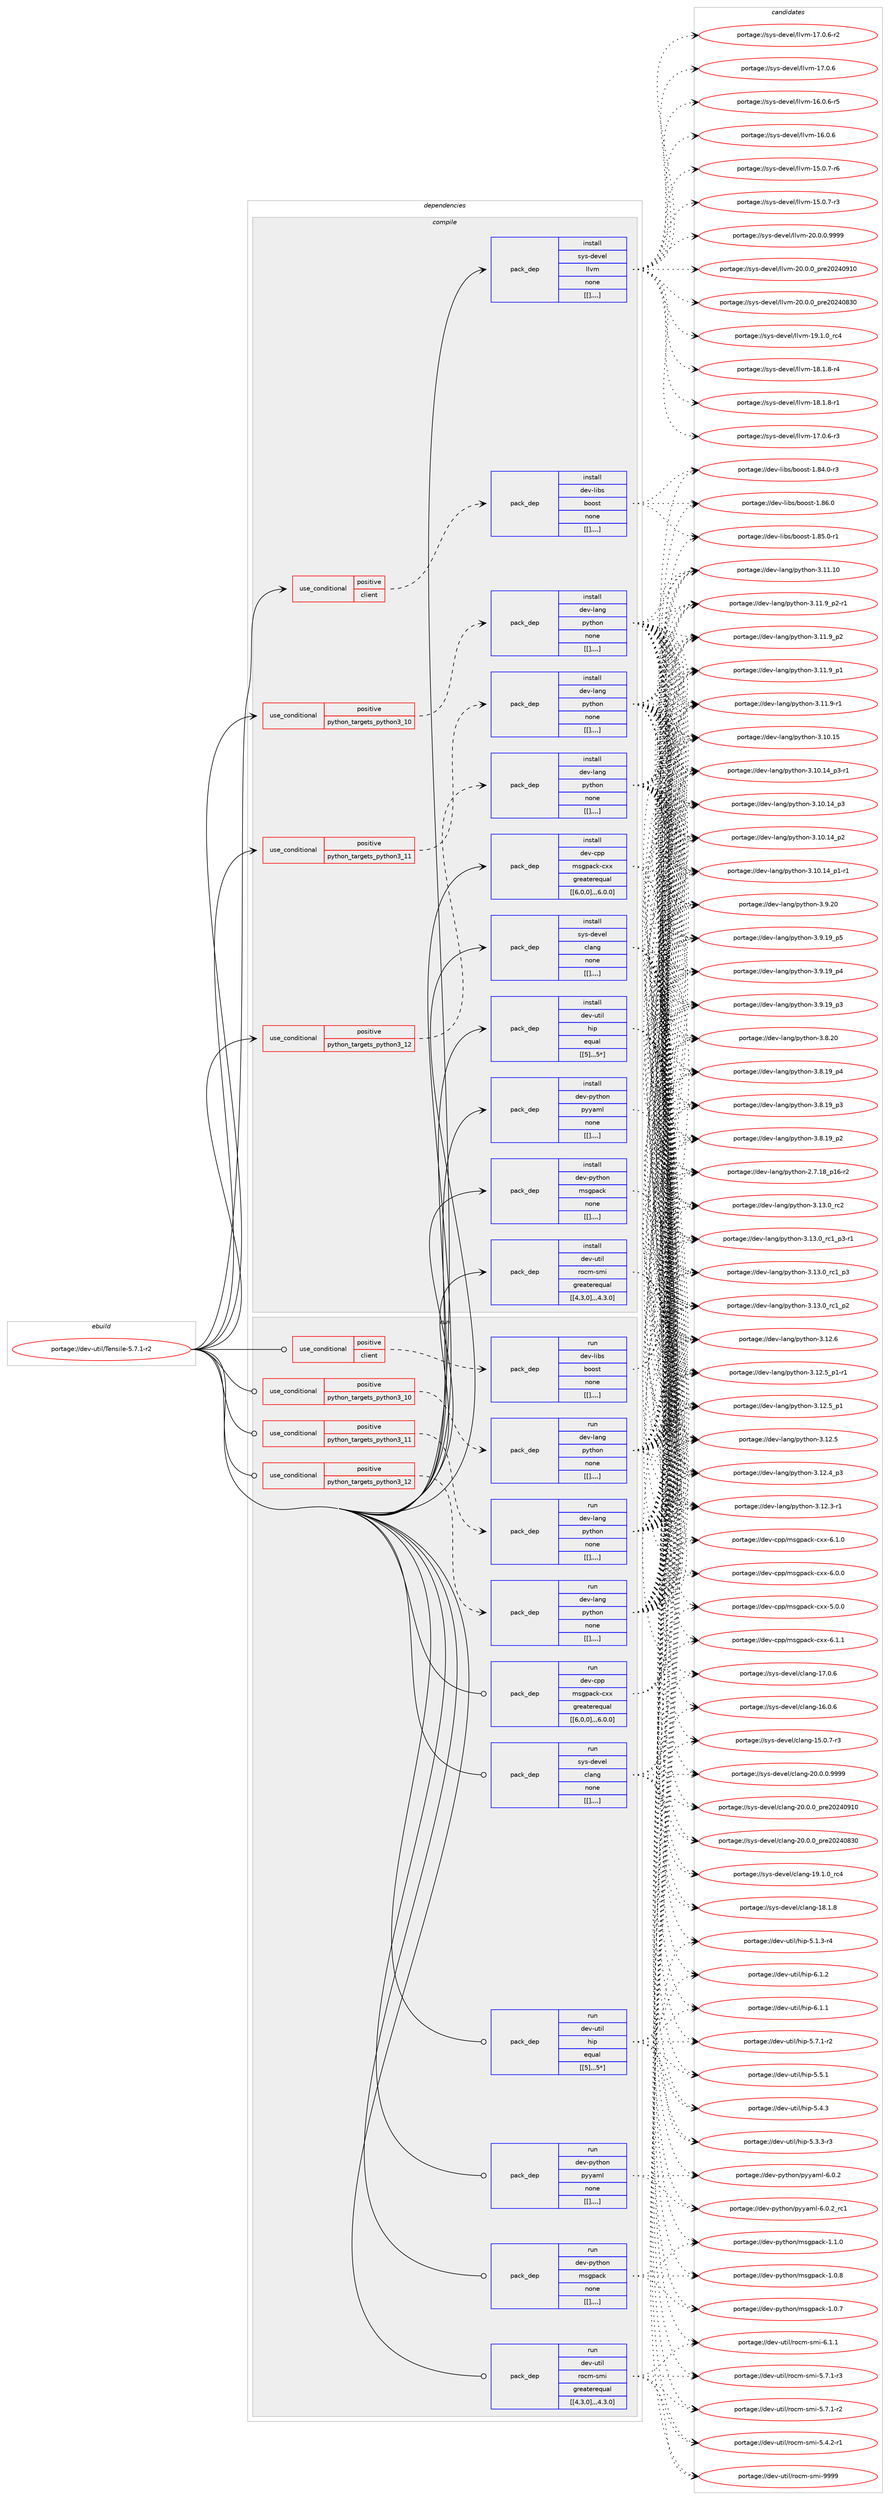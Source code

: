 digraph prolog {

# *************
# Graph options
# *************

newrank=true;
concentrate=true;
compound=true;
graph [rankdir=LR,fontname=Helvetica,fontsize=10,ranksep=1.5];#, ranksep=2.5, nodesep=0.2];
edge  [arrowhead=vee];
node  [fontname=Helvetica,fontsize=10];

# **********
# The ebuild
# **********

subgraph cluster_leftcol {
color=gray;
label=<<i>ebuild</i>>;
id [label="portage://dev-util/Tensile-5.7.1-r2", color=red, width=4, href="../dev-util/Tensile-5.7.1-r2.svg"];
}

# ****************
# The dependencies
# ****************

subgraph cluster_midcol {
color=gray;
label=<<i>dependencies</i>>;
subgraph cluster_compile {
fillcolor="#eeeeee";
style=filled;
label=<<i>compile</i>>;
subgraph cond60898 {
dependency213915 [label=<<TABLE BORDER="0" CELLBORDER="1" CELLSPACING="0" CELLPADDING="4"><TR><TD ROWSPAN="3" CELLPADDING="10">use_conditional</TD></TR><TR><TD>positive</TD></TR><TR><TD>client</TD></TR></TABLE>>, shape=none, color=red];
subgraph pack151631 {
dependency213916 [label=<<TABLE BORDER="0" CELLBORDER="1" CELLSPACING="0" CELLPADDING="4" WIDTH="220"><TR><TD ROWSPAN="6" CELLPADDING="30">pack_dep</TD></TR><TR><TD WIDTH="110">install</TD></TR><TR><TD>dev-libs</TD></TR><TR><TD>boost</TD></TR><TR><TD>none</TD></TR><TR><TD>[[],,,,]</TD></TR></TABLE>>, shape=none, color=blue];
}
dependency213915:e -> dependency213916:w [weight=20,style="dashed",arrowhead="vee"];
}
id:e -> dependency213915:w [weight=20,style="solid",arrowhead="vee"];
subgraph cond60899 {
dependency213917 [label=<<TABLE BORDER="0" CELLBORDER="1" CELLSPACING="0" CELLPADDING="4"><TR><TD ROWSPAN="3" CELLPADDING="10">use_conditional</TD></TR><TR><TD>positive</TD></TR><TR><TD>python_targets_python3_10</TD></TR></TABLE>>, shape=none, color=red];
subgraph pack151632 {
dependency213918 [label=<<TABLE BORDER="0" CELLBORDER="1" CELLSPACING="0" CELLPADDING="4" WIDTH="220"><TR><TD ROWSPAN="6" CELLPADDING="30">pack_dep</TD></TR><TR><TD WIDTH="110">install</TD></TR><TR><TD>dev-lang</TD></TR><TR><TD>python</TD></TR><TR><TD>none</TD></TR><TR><TD>[[],,,,]</TD></TR></TABLE>>, shape=none, color=blue];
}
dependency213917:e -> dependency213918:w [weight=20,style="dashed",arrowhead="vee"];
}
id:e -> dependency213917:w [weight=20,style="solid",arrowhead="vee"];
subgraph cond60900 {
dependency213919 [label=<<TABLE BORDER="0" CELLBORDER="1" CELLSPACING="0" CELLPADDING="4"><TR><TD ROWSPAN="3" CELLPADDING="10">use_conditional</TD></TR><TR><TD>positive</TD></TR><TR><TD>python_targets_python3_11</TD></TR></TABLE>>, shape=none, color=red];
subgraph pack151633 {
dependency213920 [label=<<TABLE BORDER="0" CELLBORDER="1" CELLSPACING="0" CELLPADDING="4" WIDTH="220"><TR><TD ROWSPAN="6" CELLPADDING="30">pack_dep</TD></TR><TR><TD WIDTH="110">install</TD></TR><TR><TD>dev-lang</TD></TR><TR><TD>python</TD></TR><TR><TD>none</TD></TR><TR><TD>[[],,,,]</TD></TR></TABLE>>, shape=none, color=blue];
}
dependency213919:e -> dependency213920:w [weight=20,style="dashed",arrowhead="vee"];
}
id:e -> dependency213919:w [weight=20,style="solid",arrowhead="vee"];
subgraph cond60901 {
dependency213921 [label=<<TABLE BORDER="0" CELLBORDER="1" CELLSPACING="0" CELLPADDING="4"><TR><TD ROWSPAN="3" CELLPADDING="10">use_conditional</TD></TR><TR><TD>positive</TD></TR><TR><TD>python_targets_python3_12</TD></TR></TABLE>>, shape=none, color=red];
subgraph pack151634 {
dependency213922 [label=<<TABLE BORDER="0" CELLBORDER="1" CELLSPACING="0" CELLPADDING="4" WIDTH="220"><TR><TD ROWSPAN="6" CELLPADDING="30">pack_dep</TD></TR><TR><TD WIDTH="110">install</TD></TR><TR><TD>dev-lang</TD></TR><TR><TD>python</TD></TR><TR><TD>none</TD></TR><TR><TD>[[],,,,]</TD></TR></TABLE>>, shape=none, color=blue];
}
dependency213921:e -> dependency213922:w [weight=20,style="dashed",arrowhead="vee"];
}
id:e -> dependency213921:w [weight=20,style="solid",arrowhead="vee"];
subgraph pack151635 {
dependency213923 [label=<<TABLE BORDER="0" CELLBORDER="1" CELLSPACING="0" CELLPADDING="4" WIDTH="220"><TR><TD ROWSPAN="6" CELLPADDING="30">pack_dep</TD></TR><TR><TD WIDTH="110">install</TD></TR><TR><TD>dev-cpp</TD></TR><TR><TD>msgpack-cxx</TD></TR><TR><TD>greaterequal</TD></TR><TR><TD>[[6,0,0],,,6.0.0]</TD></TR></TABLE>>, shape=none, color=blue];
}
id:e -> dependency213923:w [weight=20,style="solid",arrowhead="vee"];
subgraph pack151636 {
dependency213924 [label=<<TABLE BORDER="0" CELLBORDER="1" CELLSPACING="0" CELLPADDING="4" WIDTH="220"><TR><TD ROWSPAN="6" CELLPADDING="30">pack_dep</TD></TR><TR><TD WIDTH="110">install</TD></TR><TR><TD>dev-python</TD></TR><TR><TD>msgpack</TD></TR><TR><TD>none</TD></TR><TR><TD>[[],,,,]</TD></TR></TABLE>>, shape=none, color=blue];
}
id:e -> dependency213924:w [weight=20,style="solid",arrowhead="vee"];
subgraph pack151637 {
dependency213925 [label=<<TABLE BORDER="0" CELLBORDER="1" CELLSPACING="0" CELLPADDING="4" WIDTH="220"><TR><TD ROWSPAN="6" CELLPADDING="30">pack_dep</TD></TR><TR><TD WIDTH="110">install</TD></TR><TR><TD>dev-python</TD></TR><TR><TD>pyyaml</TD></TR><TR><TD>none</TD></TR><TR><TD>[[],,,,]</TD></TR></TABLE>>, shape=none, color=blue];
}
id:e -> dependency213925:w [weight=20,style="solid",arrowhead="vee"];
subgraph pack151638 {
dependency213926 [label=<<TABLE BORDER="0" CELLBORDER="1" CELLSPACING="0" CELLPADDING="4" WIDTH="220"><TR><TD ROWSPAN="6" CELLPADDING="30">pack_dep</TD></TR><TR><TD WIDTH="110">install</TD></TR><TR><TD>dev-util</TD></TR><TR><TD>hip</TD></TR><TR><TD>equal</TD></TR><TR><TD>[[5],,,5*]</TD></TR></TABLE>>, shape=none, color=blue];
}
id:e -> dependency213926:w [weight=20,style="solid",arrowhead="vee"];
subgraph pack151639 {
dependency213927 [label=<<TABLE BORDER="0" CELLBORDER="1" CELLSPACING="0" CELLPADDING="4" WIDTH="220"><TR><TD ROWSPAN="6" CELLPADDING="30">pack_dep</TD></TR><TR><TD WIDTH="110">install</TD></TR><TR><TD>dev-util</TD></TR><TR><TD>rocm-smi</TD></TR><TR><TD>greaterequal</TD></TR><TR><TD>[[4,3,0],,,4.3.0]</TD></TR></TABLE>>, shape=none, color=blue];
}
id:e -> dependency213927:w [weight=20,style="solid",arrowhead="vee"];
subgraph pack151640 {
dependency213928 [label=<<TABLE BORDER="0" CELLBORDER="1" CELLSPACING="0" CELLPADDING="4" WIDTH="220"><TR><TD ROWSPAN="6" CELLPADDING="30">pack_dep</TD></TR><TR><TD WIDTH="110">install</TD></TR><TR><TD>sys-devel</TD></TR><TR><TD>clang</TD></TR><TR><TD>none</TD></TR><TR><TD>[[],,,,]</TD></TR></TABLE>>, shape=none, color=blue];
}
id:e -> dependency213928:w [weight=20,style="solid",arrowhead="vee"];
subgraph pack151641 {
dependency213929 [label=<<TABLE BORDER="0" CELLBORDER="1" CELLSPACING="0" CELLPADDING="4" WIDTH="220"><TR><TD ROWSPAN="6" CELLPADDING="30">pack_dep</TD></TR><TR><TD WIDTH="110">install</TD></TR><TR><TD>sys-devel</TD></TR><TR><TD>llvm</TD></TR><TR><TD>none</TD></TR><TR><TD>[[],,,,]</TD></TR></TABLE>>, shape=none, color=blue];
}
id:e -> dependency213929:w [weight=20,style="solid",arrowhead="vee"];
}
subgraph cluster_compileandrun {
fillcolor="#eeeeee";
style=filled;
label=<<i>compile and run</i>>;
}
subgraph cluster_run {
fillcolor="#eeeeee";
style=filled;
label=<<i>run</i>>;
subgraph cond60902 {
dependency213930 [label=<<TABLE BORDER="0" CELLBORDER="1" CELLSPACING="0" CELLPADDING="4"><TR><TD ROWSPAN="3" CELLPADDING="10">use_conditional</TD></TR><TR><TD>positive</TD></TR><TR><TD>client</TD></TR></TABLE>>, shape=none, color=red];
subgraph pack151642 {
dependency213931 [label=<<TABLE BORDER="0" CELLBORDER="1" CELLSPACING="0" CELLPADDING="4" WIDTH="220"><TR><TD ROWSPAN="6" CELLPADDING="30">pack_dep</TD></TR><TR><TD WIDTH="110">run</TD></TR><TR><TD>dev-libs</TD></TR><TR><TD>boost</TD></TR><TR><TD>none</TD></TR><TR><TD>[[],,,,]</TD></TR></TABLE>>, shape=none, color=blue];
}
dependency213930:e -> dependency213931:w [weight=20,style="dashed",arrowhead="vee"];
}
id:e -> dependency213930:w [weight=20,style="solid",arrowhead="odot"];
subgraph cond60903 {
dependency213932 [label=<<TABLE BORDER="0" CELLBORDER="1" CELLSPACING="0" CELLPADDING="4"><TR><TD ROWSPAN="3" CELLPADDING="10">use_conditional</TD></TR><TR><TD>positive</TD></TR><TR><TD>python_targets_python3_10</TD></TR></TABLE>>, shape=none, color=red];
subgraph pack151643 {
dependency213933 [label=<<TABLE BORDER="0" CELLBORDER="1" CELLSPACING="0" CELLPADDING="4" WIDTH="220"><TR><TD ROWSPAN="6" CELLPADDING="30">pack_dep</TD></TR><TR><TD WIDTH="110">run</TD></TR><TR><TD>dev-lang</TD></TR><TR><TD>python</TD></TR><TR><TD>none</TD></TR><TR><TD>[[],,,,]</TD></TR></TABLE>>, shape=none, color=blue];
}
dependency213932:e -> dependency213933:w [weight=20,style="dashed",arrowhead="vee"];
}
id:e -> dependency213932:w [weight=20,style="solid",arrowhead="odot"];
subgraph cond60904 {
dependency213934 [label=<<TABLE BORDER="0" CELLBORDER="1" CELLSPACING="0" CELLPADDING="4"><TR><TD ROWSPAN="3" CELLPADDING="10">use_conditional</TD></TR><TR><TD>positive</TD></TR><TR><TD>python_targets_python3_11</TD></TR></TABLE>>, shape=none, color=red];
subgraph pack151644 {
dependency213935 [label=<<TABLE BORDER="0" CELLBORDER="1" CELLSPACING="0" CELLPADDING="4" WIDTH="220"><TR><TD ROWSPAN="6" CELLPADDING="30">pack_dep</TD></TR><TR><TD WIDTH="110">run</TD></TR><TR><TD>dev-lang</TD></TR><TR><TD>python</TD></TR><TR><TD>none</TD></TR><TR><TD>[[],,,,]</TD></TR></TABLE>>, shape=none, color=blue];
}
dependency213934:e -> dependency213935:w [weight=20,style="dashed",arrowhead="vee"];
}
id:e -> dependency213934:w [weight=20,style="solid",arrowhead="odot"];
subgraph cond60905 {
dependency213936 [label=<<TABLE BORDER="0" CELLBORDER="1" CELLSPACING="0" CELLPADDING="4"><TR><TD ROWSPAN="3" CELLPADDING="10">use_conditional</TD></TR><TR><TD>positive</TD></TR><TR><TD>python_targets_python3_12</TD></TR></TABLE>>, shape=none, color=red];
subgraph pack151645 {
dependency213937 [label=<<TABLE BORDER="0" CELLBORDER="1" CELLSPACING="0" CELLPADDING="4" WIDTH="220"><TR><TD ROWSPAN="6" CELLPADDING="30">pack_dep</TD></TR><TR><TD WIDTH="110">run</TD></TR><TR><TD>dev-lang</TD></TR><TR><TD>python</TD></TR><TR><TD>none</TD></TR><TR><TD>[[],,,,]</TD></TR></TABLE>>, shape=none, color=blue];
}
dependency213936:e -> dependency213937:w [weight=20,style="dashed",arrowhead="vee"];
}
id:e -> dependency213936:w [weight=20,style="solid",arrowhead="odot"];
subgraph pack151646 {
dependency213938 [label=<<TABLE BORDER="0" CELLBORDER="1" CELLSPACING="0" CELLPADDING="4" WIDTH="220"><TR><TD ROWSPAN="6" CELLPADDING="30">pack_dep</TD></TR><TR><TD WIDTH="110">run</TD></TR><TR><TD>dev-cpp</TD></TR><TR><TD>msgpack-cxx</TD></TR><TR><TD>greaterequal</TD></TR><TR><TD>[[6,0,0],,,6.0.0]</TD></TR></TABLE>>, shape=none, color=blue];
}
id:e -> dependency213938:w [weight=20,style="solid",arrowhead="odot"];
subgraph pack151647 {
dependency213939 [label=<<TABLE BORDER="0" CELLBORDER="1" CELLSPACING="0" CELLPADDING="4" WIDTH="220"><TR><TD ROWSPAN="6" CELLPADDING="30">pack_dep</TD></TR><TR><TD WIDTH="110">run</TD></TR><TR><TD>dev-python</TD></TR><TR><TD>msgpack</TD></TR><TR><TD>none</TD></TR><TR><TD>[[],,,,]</TD></TR></TABLE>>, shape=none, color=blue];
}
id:e -> dependency213939:w [weight=20,style="solid",arrowhead="odot"];
subgraph pack151648 {
dependency213940 [label=<<TABLE BORDER="0" CELLBORDER="1" CELLSPACING="0" CELLPADDING="4" WIDTH="220"><TR><TD ROWSPAN="6" CELLPADDING="30">pack_dep</TD></TR><TR><TD WIDTH="110">run</TD></TR><TR><TD>dev-python</TD></TR><TR><TD>pyyaml</TD></TR><TR><TD>none</TD></TR><TR><TD>[[],,,,]</TD></TR></TABLE>>, shape=none, color=blue];
}
id:e -> dependency213940:w [weight=20,style="solid",arrowhead="odot"];
subgraph pack151649 {
dependency213941 [label=<<TABLE BORDER="0" CELLBORDER="1" CELLSPACING="0" CELLPADDING="4" WIDTH="220"><TR><TD ROWSPAN="6" CELLPADDING="30">pack_dep</TD></TR><TR><TD WIDTH="110">run</TD></TR><TR><TD>dev-util</TD></TR><TR><TD>hip</TD></TR><TR><TD>equal</TD></TR><TR><TD>[[5],,,5*]</TD></TR></TABLE>>, shape=none, color=blue];
}
id:e -> dependency213941:w [weight=20,style="solid",arrowhead="odot"];
subgraph pack151650 {
dependency213942 [label=<<TABLE BORDER="0" CELLBORDER="1" CELLSPACING="0" CELLPADDING="4" WIDTH="220"><TR><TD ROWSPAN="6" CELLPADDING="30">pack_dep</TD></TR><TR><TD WIDTH="110">run</TD></TR><TR><TD>dev-util</TD></TR><TR><TD>rocm-smi</TD></TR><TR><TD>greaterequal</TD></TR><TR><TD>[[4,3,0],,,4.3.0]</TD></TR></TABLE>>, shape=none, color=blue];
}
id:e -> dependency213942:w [weight=20,style="solid",arrowhead="odot"];
subgraph pack151651 {
dependency213943 [label=<<TABLE BORDER="0" CELLBORDER="1" CELLSPACING="0" CELLPADDING="4" WIDTH="220"><TR><TD ROWSPAN="6" CELLPADDING="30">pack_dep</TD></TR><TR><TD WIDTH="110">run</TD></TR><TR><TD>sys-devel</TD></TR><TR><TD>clang</TD></TR><TR><TD>none</TD></TR><TR><TD>[[],,,,]</TD></TR></TABLE>>, shape=none, color=blue];
}
id:e -> dependency213943:w [weight=20,style="solid",arrowhead="odot"];
}
}

# **************
# The candidates
# **************

subgraph cluster_choices {
rank=same;
color=gray;
label=<<i>candidates</i>>;

subgraph choice151631 {
color=black;
nodesep=1;
choice1001011184510810598115479811111111511645494656544648 [label="portage://dev-libs/boost-1.86.0", color=red, width=4,href="../dev-libs/boost-1.86.0.svg"];
choice10010111845108105981154798111111115116454946565346484511449 [label="portage://dev-libs/boost-1.85.0-r1", color=red, width=4,href="../dev-libs/boost-1.85.0-r1.svg"];
choice10010111845108105981154798111111115116454946565246484511451 [label="portage://dev-libs/boost-1.84.0-r3", color=red, width=4,href="../dev-libs/boost-1.84.0-r3.svg"];
dependency213916:e -> choice1001011184510810598115479811111111511645494656544648:w [style=dotted,weight="100"];
dependency213916:e -> choice10010111845108105981154798111111115116454946565346484511449:w [style=dotted,weight="100"];
dependency213916:e -> choice10010111845108105981154798111111115116454946565246484511451:w [style=dotted,weight="100"];
}
subgraph choice151632 {
color=black;
nodesep=1;
choice10010111845108971101034711212111610411111045514649514648951149950 [label="portage://dev-lang/python-3.13.0_rc2", color=red, width=4,href="../dev-lang/python-3.13.0_rc2.svg"];
choice1001011184510897110103471121211161041111104551464951464895114994995112514511449 [label="portage://dev-lang/python-3.13.0_rc1_p3-r1", color=red, width=4,href="../dev-lang/python-3.13.0_rc1_p3-r1.svg"];
choice100101118451089711010347112121116104111110455146495146489511499499511251 [label="portage://dev-lang/python-3.13.0_rc1_p3", color=red, width=4,href="../dev-lang/python-3.13.0_rc1_p3.svg"];
choice100101118451089711010347112121116104111110455146495146489511499499511250 [label="portage://dev-lang/python-3.13.0_rc1_p2", color=red, width=4,href="../dev-lang/python-3.13.0_rc1_p2.svg"];
choice10010111845108971101034711212111610411111045514649504654 [label="portage://dev-lang/python-3.12.6", color=red, width=4,href="../dev-lang/python-3.12.6.svg"];
choice1001011184510897110103471121211161041111104551464950465395112494511449 [label="portage://dev-lang/python-3.12.5_p1-r1", color=red, width=4,href="../dev-lang/python-3.12.5_p1-r1.svg"];
choice100101118451089711010347112121116104111110455146495046539511249 [label="portage://dev-lang/python-3.12.5_p1", color=red, width=4,href="../dev-lang/python-3.12.5_p1.svg"];
choice10010111845108971101034711212111610411111045514649504653 [label="portage://dev-lang/python-3.12.5", color=red, width=4,href="../dev-lang/python-3.12.5.svg"];
choice100101118451089711010347112121116104111110455146495046529511251 [label="portage://dev-lang/python-3.12.4_p3", color=red, width=4,href="../dev-lang/python-3.12.4_p3.svg"];
choice100101118451089711010347112121116104111110455146495046514511449 [label="portage://dev-lang/python-3.12.3-r1", color=red, width=4,href="../dev-lang/python-3.12.3-r1.svg"];
choice1001011184510897110103471121211161041111104551464949464948 [label="portage://dev-lang/python-3.11.10", color=red, width=4,href="../dev-lang/python-3.11.10.svg"];
choice1001011184510897110103471121211161041111104551464949465795112504511449 [label="portage://dev-lang/python-3.11.9_p2-r1", color=red, width=4,href="../dev-lang/python-3.11.9_p2-r1.svg"];
choice100101118451089711010347112121116104111110455146494946579511250 [label="portage://dev-lang/python-3.11.9_p2", color=red, width=4,href="../dev-lang/python-3.11.9_p2.svg"];
choice100101118451089711010347112121116104111110455146494946579511249 [label="portage://dev-lang/python-3.11.9_p1", color=red, width=4,href="../dev-lang/python-3.11.9_p1.svg"];
choice100101118451089711010347112121116104111110455146494946574511449 [label="portage://dev-lang/python-3.11.9-r1", color=red, width=4,href="../dev-lang/python-3.11.9-r1.svg"];
choice1001011184510897110103471121211161041111104551464948464953 [label="portage://dev-lang/python-3.10.15", color=red, width=4,href="../dev-lang/python-3.10.15.svg"];
choice100101118451089711010347112121116104111110455146494846495295112514511449 [label="portage://dev-lang/python-3.10.14_p3-r1", color=red, width=4,href="../dev-lang/python-3.10.14_p3-r1.svg"];
choice10010111845108971101034711212111610411111045514649484649529511251 [label="portage://dev-lang/python-3.10.14_p3", color=red, width=4,href="../dev-lang/python-3.10.14_p3.svg"];
choice10010111845108971101034711212111610411111045514649484649529511250 [label="portage://dev-lang/python-3.10.14_p2", color=red, width=4,href="../dev-lang/python-3.10.14_p2.svg"];
choice100101118451089711010347112121116104111110455146494846495295112494511449 [label="portage://dev-lang/python-3.10.14_p1-r1", color=red, width=4,href="../dev-lang/python-3.10.14_p1-r1.svg"];
choice10010111845108971101034711212111610411111045514657465048 [label="portage://dev-lang/python-3.9.20", color=red, width=4,href="../dev-lang/python-3.9.20.svg"];
choice100101118451089711010347112121116104111110455146574649579511253 [label="portage://dev-lang/python-3.9.19_p5", color=red, width=4,href="../dev-lang/python-3.9.19_p5.svg"];
choice100101118451089711010347112121116104111110455146574649579511252 [label="portage://dev-lang/python-3.9.19_p4", color=red, width=4,href="../dev-lang/python-3.9.19_p4.svg"];
choice100101118451089711010347112121116104111110455146574649579511251 [label="portage://dev-lang/python-3.9.19_p3", color=red, width=4,href="../dev-lang/python-3.9.19_p3.svg"];
choice10010111845108971101034711212111610411111045514656465048 [label="portage://dev-lang/python-3.8.20", color=red, width=4,href="../dev-lang/python-3.8.20.svg"];
choice100101118451089711010347112121116104111110455146564649579511252 [label="portage://dev-lang/python-3.8.19_p4", color=red, width=4,href="../dev-lang/python-3.8.19_p4.svg"];
choice100101118451089711010347112121116104111110455146564649579511251 [label="portage://dev-lang/python-3.8.19_p3", color=red, width=4,href="../dev-lang/python-3.8.19_p3.svg"];
choice100101118451089711010347112121116104111110455146564649579511250 [label="portage://dev-lang/python-3.8.19_p2", color=red, width=4,href="../dev-lang/python-3.8.19_p2.svg"];
choice100101118451089711010347112121116104111110455046554649569511249544511450 [label="portage://dev-lang/python-2.7.18_p16-r2", color=red, width=4,href="../dev-lang/python-2.7.18_p16-r2.svg"];
dependency213918:e -> choice10010111845108971101034711212111610411111045514649514648951149950:w [style=dotted,weight="100"];
dependency213918:e -> choice1001011184510897110103471121211161041111104551464951464895114994995112514511449:w [style=dotted,weight="100"];
dependency213918:e -> choice100101118451089711010347112121116104111110455146495146489511499499511251:w [style=dotted,weight="100"];
dependency213918:e -> choice100101118451089711010347112121116104111110455146495146489511499499511250:w [style=dotted,weight="100"];
dependency213918:e -> choice10010111845108971101034711212111610411111045514649504654:w [style=dotted,weight="100"];
dependency213918:e -> choice1001011184510897110103471121211161041111104551464950465395112494511449:w [style=dotted,weight="100"];
dependency213918:e -> choice100101118451089711010347112121116104111110455146495046539511249:w [style=dotted,weight="100"];
dependency213918:e -> choice10010111845108971101034711212111610411111045514649504653:w [style=dotted,weight="100"];
dependency213918:e -> choice100101118451089711010347112121116104111110455146495046529511251:w [style=dotted,weight="100"];
dependency213918:e -> choice100101118451089711010347112121116104111110455146495046514511449:w [style=dotted,weight="100"];
dependency213918:e -> choice1001011184510897110103471121211161041111104551464949464948:w [style=dotted,weight="100"];
dependency213918:e -> choice1001011184510897110103471121211161041111104551464949465795112504511449:w [style=dotted,weight="100"];
dependency213918:e -> choice100101118451089711010347112121116104111110455146494946579511250:w [style=dotted,weight="100"];
dependency213918:e -> choice100101118451089711010347112121116104111110455146494946579511249:w [style=dotted,weight="100"];
dependency213918:e -> choice100101118451089711010347112121116104111110455146494946574511449:w [style=dotted,weight="100"];
dependency213918:e -> choice1001011184510897110103471121211161041111104551464948464953:w [style=dotted,weight="100"];
dependency213918:e -> choice100101118451089711010347112121116104111110455146494846495295112514511449:w [style=dotted,weight="100"];
dependency213918:e -> choice10010111845108971101034711212111610411111045514649484649529511251:w [style=dotted,weight="100"];
dependency213918:e -> choice10010111845108971101034711212111610411111045514649484649529511250:w [style=dotted,weight="100"];
dependency213918:e -> choice100101118451089711010347112121116104111110455146494846495295112494511449:w [style=dotted,weight="100"];
dependency213918:e -> choice10010111845108971101034711212111610411111045514657465048:w [style=dotted,weight="100"];
dependency213918:e -> choice100101118451089711010347112121116104111110455146574649579511253:w [style=dotted,weight="100"];
dependency213918:e -> choice100101118451089711010347112121116104111110455146574649579511252:w [style=dotted,weight="100"];
dependency213918:e -> choice100101118451089711010347112121116104111110455146574649579511251:w [style=dotted,weight="100"];
dependency213918:e -> choice10010111845108971101034711212111610411111045514656465048:w [style=dotted,weight="100"];
dependency213918:e -> choice100101118451089711010347112121116104111110455146564649579511252:w [style=dotted,weight="100"];
dependency213918:e -> choice100101118451089711010347112121116104111110455146564649579511251:w [style=dotted,weight="100"];
dependency213918:e -> choice100101118451089711010347112121116104111110455146564649579511250:w [style=dotted,weight="100"];
dependency213918:e -> choice100101118451089711010347112121116104111110455046554649569511249544511450:w [style=dotted,weight="100"];
}
subgraph choice151633 {
color=black;
nodesep=1;
choice10010111845108971101034711212111610411111045514649514648951149950 [label="portage://dev-lang/python-3.13.0_rc2", color=red, width=4,href="../dev-lang/python-3.13.0_rc2.svg"];
choice1001011184510897110103471121211161041111104551464951464895114994995112514511449 [label="portage://dev-lang/python-3.13.0_rc1_p3-r1", color=red, width=4,href="../dev-lang/python-3.13.0_rc1_p3-r1.svg"];
choice100101118451089711010347112121116104111110455146495146489511499499511251 [label="portage://dev-lang/python-3.13.0_rc1_p3", color=red, width=4,href="../dev-lang/python-3.13.0_rc1_p3.svg"];
choice100101118451089711010347112121116104111110455146495146489511499499511250 [label="portage://dev-lang/python-3.13.0_rc1_p2", color=red, width=4,href="../dev-lang/python-3.13.0_rc1_p2.svg"];
choice10010111845108971101034711212111610411111045514649504654 [label="portage://dev-lang/python-3.12.6", color=red, width=4,href="../dev-lang/python-3.12.6.svg"];
choice1001011184510897110103471121211161041111104551464950465395112494511449 [label="portage://dev-lang/python-3.12.5_p1-r1", color=red, width=4,href="../dev-lang/python-3.12.5_p1-r1.svg"];
choice100101118451089711010347112121116104111110455146495046539511249 [label="portage://dev-lang/python-3.12.5_p1", color=red, width=4,href="../dev-lang/python-3.12.5_p1.svg"];
choice10010111845108971101034711212111610411111045514649504653 [label="portage://dev-lang/python-3.12.5", color=red, width=4,href="../dev-lang/python-3.12.5.svg"];
choice100101118451089711010347112121116104111110455146495046529511251 [label="portage://dev-lang/python-3.12.4_p3", color=red, width=4,href="../dev-lang/python-3.12.4_p3.svg"];
choice100101118451089711010347112121116104111110455146495046514511449 [label="portage://dev-lang/python-3.12.3-r1", color=red, width=4,href="../dev-lang/python-3.12.3-r1.svg"];
choice1001011184510897110103471121211161041111104551464949464948 [label="portage://dev-lang/python-3.11.10", color=red, width=4,href="../dev-lang/python-3.11.10.svg"];
choice1001011184510897110103471121211161041111104551464949465795112504511449 [label="portage://dev-lang/python-3.11.9_p2-r1", color=red, width=4,href="../dev-lang/python-3.11.9_p2-r1.svg"];
choice100101118451089711010347112121116104111110455146494946579511250 [label="portage://dev-lang/python-3.11.9_p2", color=red, width=4,href="../dev-lang/python-3.11.9_p2.svg"];
choice100101118451089711010347112121116104111110455146494946579511249 [label="portage://dev-lang/python-3.11.9_p1", color=red, width=4,href="../dev-lang/python-3.11.9_p1.svg"];
choice100101118451089711010347112121116104111110455146494946574511449 [label="portage://dev-lang/python-3.11.9-r1", color=red, width=4,href="../dev-lang/python-3.11.9-r1.svg"];
choice1001011184510897110103471121211161041111104551464948464953 [label="portage://dev-lang/python-3.10.15", color=red, width=4,href="../dev-lang/python-3.10.15.svg"];
choice100101118451089711010347112121116104111110455146494846495295112514511449 [label="portage://dev-lang/python-3.10.14_p3-r1", color=red, width=4,href="../dev-lang/python-3.10.14_p3-r1.svg"];
choice10010111845108971101034711212111610411111045514649484649529511251 [label="portage://dev-lang/python-3.10.14_p3", color=red, width=4,href="../dev-lang/python-3.10.14_p3.svg"];
choice10010111845108971101034711212111610411111045514649484649529511250 [label="portage://dev-lang/python-3.10.14_p2", color=red, width=4,href="../dev-lang/python-3.10.14_p2.svg"];
choice100101118451089711010347112121116104111110455146494846495295112494511449 [label="portage://dev-lang/python-3.10.14_p1-r1", color=red, width=4,href="../dev-lang/python-3.10.14_p1-r1.svg"];
choice10010111845108971101034711212111610411111045514657465048 [label="portage://dev-lang/python-3.9.20", color=red, width=4,href="../dev-lang/python-3.9.20.svg"];
choice100101118451089711010347112121116104111110455146574649579511253 [label="portage://dev-lang/python-3.9.19_p5", color=red, width=4,href="../dev-lang/python-3.9.19_p5.svg"];
choice100101118451089711010347112121116104111110455146574649579511252 [label="portage://dev-lang/python-3.9.19_p4", color=red, width=4,href="../dev-lang/python-3.9.19_p4.svg"];
choice100101118451089711010347112121116104111110455146574649579511251 [label="portage://dev-lang/python-3.9.19_p3", color=red, width=4,href="../dev-lang/python-3.9.19_p3.svg"];
choice10010111845108971101034711212111610411111045514656465048 [label="portage://dev-lang/python-3.8.20", color=red, width=4,href="../dev-lang/python-3.8.20.svg"];
choice100101118451089711010347112121116104111110455146564649579511252 [label="portage://dev-lang/python-3.8.19_p4", color=red, width=4,href="../dev-lang/python-3.8.19_p4.svg"];
choice100101118451089711010347112121116104111110455146564649579511251 [label="portage://dev-lang/python-3.8.19_p3", color=red, width=4,href="../dev-lang/python-3.8.19_p3.svg"];
choice100101118451089711010347112121116104111110455146564649579511250 [label="portage://dev-lang/python-3.8.19_p2", color=red, width=4,href="../dev-lang/python-3.8.19_p2.svg"];
choice100101118451089711010347112121116104111110455046554649569511249544511450 [label="portage://dev-lang/python-2.7.18_p16-r2", color=red, width=4,href="../dev-lang/python-2.7.18_p16-r2.svg"];
dependency213920:e -> choice10010111845108971101034711212111610411111045514649514648951149950:w [style=dotted,weight="100"];
dependency213920:e -> choice1001011184510897110103471121211161041111104551464951464895114994995112514511449:w [style=dotted,weight="100"];
dependency213920:e -> choice100101118451089711010347112121116104111110455146495146489511499499511251:w [style=dotted,weight="100"];
dependency213920:e -> choice100101118451089711010347112121116104111110455146495146489511499499511250:w [style=dotted,weight="100"];
dependency213920:e -> choice10010111845108971101034711212111610411111045514649504654:w [style=dotted,weight="100"];
dependency213920:e -> choice1001011184510897110103471121211161041111104551464950465395112494511449:w [style=dotted,weight="100"];
dependency213920:e -> choice100101118451089711010347112121116104111110455146495046539511249:w [style=dotted,weight="100"];
dependency213920:e -> choice10010111845108971101034711212111610411111045514649504653:w [style=dotted,weight="100"];
dependency213920:e -> choice100101118451089711010347112121116104111110455146495046529511251:w [style=dotted,weight="100"];
dependency213920:e -> choice100101118451089711010347112121116104111110455146495046514511449:w [style=dotted,weight="100"];
dependency213920:e -> choice1001011184510897110103471121211161041111104551464949464948:w [style=dotted,weight="100"];
dependency213920:e -> choice1001011184510897110103471121211161041111104551464949465795112504511449:w [style=dotted,weight="100"];
dependency213920:e -> choice100101118451089711010347112121116104111110455146494946579511250:w [style=dotted,weight="100"];
dependency213920:e -> choice100101118451089711010347112121116104111110455146494946579511249:w [style=dotted,weight="100"];
dependency213920:e -> choice100101118451089711010347112121116104111110455146494946574511449:w [style=dotted,weight="100"];
dependency213920:e -> choice1001011184510897110103471121211161041111104551464948464953:w [style=dotted,weight="100"];
dependency213920:e -> choice100101118451089711010347112121116104111110455146494846495295112514511449:w [style=dotted,weight="100"];
dependency213920:e -> choice10010111845108971101034711212111610411111045514649484649529511251:w [style=dotted,weight="100"];
dependency213920:e -> choice10010111845108971101034711212111610411111045514649484649529511250:w [style=dotted,weight="100"];
dependency213920:e -> choice100101118451089711010347112121116104111110455146494846495295112494511449:w [style=dotted,weight="100"];
dependency213920:e -> choice10010111845108971101034711212111610411111045514657465048:w [style=dotted,weight="100"];
dependency213920:e -> choice100101118451089711010347112121116104111110455146574649579511253:w [style=dotted,weight="100"];
dependency213920:e -> choice100101118451089711010347112121116104111110455146574649579511252:w [style=dotted,weight="100"];
dependency213920:e -> choice100101118451089711010347112121116104111110455146574649579511251:w [style=dotted,weight="100"];
dependency213920:e -> choice10010111845108971101034711212111610411111045514656465048:w [style=dotted,weight="100"];
dependency213920:e -> choice100101118451089711010347112121116104111110455146564649579511252:w [style=dotted,weight="100"];
dependency213920:e -> choice100101118451089711010347112121116104111110455146564649579511251:w [style=dotted,weight="100"];
dependency213920:e -> choice100101118451089711010347112121116104111110455146564649579511250:w [style=dotted,weight="100"];
dependency213920:e -> choice100101118451089711010347112121116104111110455046554649569511249544511450:w [style=dotted,weight="100"];
}
subgraph choice151634 {
color=black;
nodesep=1;
choice10010111845108971101034711212111610411111045514649514648951149950 [label="portage://dev-lang/python-3.13.0_rc2", color=red, width=4,href="../dev-lang/python-3.13.0_rc2.svg"];
choice1001011184510897110103471121211161041111104551464951464895114994995112514511449 [label="portage://dev-lang/python-3.13.0_rc1_p3-r1", color=red, width=4,href="../dev-lang/python-3.13.0_rc1_p3-r1.svg"];
choice100101118451089711010347112121116104111110455146495146489511499499511251 [label="portage://dev-lang/python-3.13.0_rc1_p3", color=red, width=4,href="../dev-lang/python-3.13.0_rc1_p3.svg"];
choice100101118451089711010347112121116104111110455146495146489511499499511250 [label="portage://dev-lang/python-3.13.0_rc1_p2", color=red, width=4,href="../dev-lang/python-3.13.0_rc1_p2.svg"];
choice10010111845108971101034711212111610411111045514649504654 [label="portage://dev-lang/python-3.12.6", color=red, width=4,href="../dev-lang/python-3.12.6.svg"];
choice1001011184510897110103471121211161041111104551464950465395112494511449 [label="portage://dev-lang/python-3.12.5_p1-r1", color=red, width=4,href="../dev-lang/python-3.12.5_p1-r1.svg"];
choice100101118451089711010347112121116104111110455146495046539511249 [label="portage://dev-lang/python-3.12.5_p1", color=red, width=4,href="../dev-lang/python-3.12.5_p1.svg"];
choice10010111845108971101034711212111610411111045514649504653 [label="portage://dev-lang/python-3.12.5", color=red, width=4,href="../dev-lang/python-3.12.5.svg"];
choice100101118451089711010347112121116104111110455146495046529511251 [label="portage://dev-lang/python-3.12.4_p3", color=red, width=4,href="../dev-lang/python-3.12.4_p3.svg"];
choice100101118451089711010347112121116104111110455146495046514511449 [label="portage://dev-lang/python-3.12.3-r1", color=red, width=4,href="../dev-lang/python-3.12.3-r1.svg"];
choice1001011184510897110103471121211161041111104551464949464948 [label="portage://dev-lang/python-3.11.10", color=red, width=4,href="../dev-lang/python-3.11.10.svg"];
choice1001011184510897110103471121211161041111104551464949465795112504511449 [label="portage://dev-lang/python-3.11.9_p2-r1", color=red, width=4,href="../dev-lang/python-3.11.9_p2-r1.svg"];
choice100101118451089711010347112121116104111110455146494946579511250 [label="portage://dev-lang/python-3.11.9_p2", color=red, width=4,href="../dev-lang/python-3.11.9_p2.svg"];
choice100101118451089711010347112121116104111110455146494946579511249 [label="portage://dev-lang/python-3.11.9_p1", color=red, width=4,href="../dev-lang/python-3.11.9_p1.svg"];
choice100101118451089711010347112121116104111110455146494946574511449 [label="portage://dev-lang/python-3.11.9-r1", color=red, width=4,href="../dev-lang/python-3.11.9-r1.svg"];
choice1001011184510897110103471121211161041111104551464948464953 [label="portage://dev-lang/python-3.10.15", color=red, width=4,href="../dev-lang/python-3.10.15.svg"];
choice100101118451089711010347112121116104111110455146494846495295112514511449 [label="portage://dev-lang/python-3.10.14_p3-r1", color=red, width=4,href="../dev-lang/python-3.10.14_p3-r1.svg"];
choice10010111845108971101034711212111610411111045514649484649529511251 [label="portage://dev-lang/python-3.10.14_p3", color=red, width=4,href="../dev-lang/python-3.10.14_p3.svg"];
choice10010111845108971101034711212111610411111045514649484649529511250 [label="portage://dev-lang/python-3.10.14_p2", color=red, width=4,href="../dev-lang/python-3.10.14_p2.svg"];
choice100101118451089711010347112121116104111110455146494846495295112494511449 [label="portage://dev-lang/python-3.10.14_p1-r1", color=red, width=4,href="../dev-lang/python-3.10.14_p1-r1.svg"];
choice10010111845108971101034711212111610411111045514657465048 [label="portage://dev-lang/python-3.9.20", color=red, width=4,href="../dev-lang/python-3.9.20.svg"];
choice100101118451089711010347112121116104111110455146574649579511253 [label="portage://dev-lang/python-3.9.19_p5", color=red, width=4,href="../dev-lang/python-3.9.19_p5.svg"];
choice100101118451089711010347112121116104111110455146574649579511252 [label="portage://dev-lang/python-3.9.19_p4", color=red, width=4,href="../dev-lang/python-3.9.19_p4.svg"];
choice100101118451089711010347112121116104111110455146574649579511251 [label="portage://dev-lang/python-3.9.19_p3", color=red, width=4,href="../dev-lang/python-3.9.19_p3.svg"];
choice10010111845108971101034711212111610411111045514656465048 [label="portage://dev-lang/python-3.8.20", color=red, width=4,href="../dev-lang/python-3.8.20.svg"];
choice100101118451089711010347112121116104111110455146564649579511252 [label="portage://dev-lang/python-3.8.19_p4", color=red, width=4,href="../dev-lang/python-3.8.19_p4.svg"];
choice100101118451089711010347112121116104111110455146564649579511251 [label="portage://dev-lang/python-3.8.19_p3", color=red, width=4,href="../dev-lang/python-3.8.19_p3.svg"];
choice100101118451089711010347112121116104111110455146564649579511250 [label="portage://dev-lang/python-3.8.19_p2", color=red, width=4,href="../dev-lang/python-3.8.19_p2.svg"];
choice100101118451089711010347112121116104111110455046554649569511249544511450 [label="portage://dev-lang/python-2.7.18_p16-r2", color=red, width=4,href="../dev-lang/python-2.7.18_p16-r2.svg"];
dependency213922:e -> choice10010111845108971101034711212111610411111045514649514648951149950:w [style=dotted,weight="100"];
dependency213922:e -> choice1001011184510897110103471121211161041111104551464951464895114994995112514511449:w [style=dotted,weight="100"];
dependency213922:e -> choice100101118451089711010347112121116104111110455146495146489511499499511251:w [style=dotted,weight="100"];
dependency213922:e -> choice100101118451089711010347112121116104111110455146495146489511499499511250:w [style=dotted,weight="100"];
dependency213922:e -> choice10010111845108971101034711212111610411111045514649504654:w [style=dotted,weight="100"];
dependency213922:e -> choice1001011184510897110103471121211161041111104551464950465395112494511449:w [style=dotted,weight="100"];
dependency213922:e -> choice100101118451089711010347112121116104111110455146495046539511249:w [style=dotted,weight="100"];
dependency213922:e -> choice10010111845108971101034711212111610411111045514649504653:w [style=dotted,weight="100"];
dependency213922:e -> choice100101118451089711010347112121116104111110455146495046529511251:w [style=dotted,weight="100"];
dependency213922:e -> choice100101118451089711010347112121116104111110455146495046514511449:w [style=dotted,weight="100"];
dependency213922:e -> choice1001011184510897110103471121211161041111104551464949464948:w [style=dotted,weight="100"];
dependency213922:e -> choice1001011184510897110103471121211161041111104551464949465795112504511449:w [style=dotted,weight="100"];
dependency213922:e -> choice100101118451089711010347112121116104111110455146494946579511250:w [style=dotted,weight="100"];
dependency213922:e -> choice100101118451089711010347112121116104111110455146494946579511249:w [style=dotted,weight="100"];
dependency213922:e -> choice100101118451089711010347112121116104111110455146494946574511449:w [style=dotted,weight="100"];
dependency213922:e -> choice1001011184510897110103471121211161041111104551464948464953:w [style=dotted,weight="100"];
dependency213922:e -> choice100101118451089711010347112121116104111110455146494846495295112514511449:w [style=dotted,weight="100"];
dependency213922:e -> choice10010111845108971101034711212111610411111045514649484649529511251:w [style=dotted,weight="100"];
dependency213922:e -> choice10010111845108971101034711212111610411111045514649484649529511250:w [style=dotted,weight="100"];
dependency213922:e -> choice100101118451089711010347112121116104111110455146494846495295112494511449:w [style=dotted,weight="100"];
dependency213922:e -> choice10010111845108971101034711212111610411111045514657465048:w [style=dotted,weight="100"];
dependency213922:e -> choice100101118451089711010347112121116104111110455146574649579511253:w [style=dotted,weight="100"];
dependency213922:e -> choice100101118451089711010347112121116104111110455146574649579511252:w [style=dotted,weight="100"];
dependency213922:e -> choice100101118451089711010347112121116104111110455146574649579511251:w [style=dotted,weight="100"];
dependency213922:e -> choice10010111845108971101034711212111610411111045514656465048:w [style=dotted,weight="100"];
dependency213922:e -> choice100101118451089711010347112121116104111110455146564649579511252:w [style=dotted,weight="100"];
dependency213922:e -> choice100101118451089711010347112121116104111110455146564649579511251:w [style=dotted,weight="100"];
dependency213922:e -> choice100101118451089711010347112121116104111110455146564649579511250:w [style=dotted,weight="100"];
dependency213922:e -> choice100101118451089711010347112121116104111110455046554649569511249544511450:w [style=dotted,weight="100"];
}
subgraph choice151635 {
color=black;
nodesep=1;
choice10010111845991121124710911510311297991074599120120455446494649 [label="portage://dev-cpp/msgpack-cxx-6.1.1", color=red, width=4,href="../dev-cpp/msgpack-cxx-6.1.1.svg"];
choice10010111845991121124710911510311297991074599120120455446494648 [label="portage://dev-cpp/msgpack-cxx-6.1.0", color=red, width=4,href="../dev-cpp/msgpack-cxx-6.1.0.svg"];
choice10010111845991121124710911510311297991074599120120455446484648 [label="portage://dev-cpp/msgpack-cxx-6.0.0", color=red, width=4,href="../dev-cpp/msgpack-cxx-6.0.0.svg"];
choice10010111845991121124710911510311297991074599120120455346484648 [label="portage://dev-cpp/msgpack-cxx-5.0.0", color=red, width=4,href="../dev-cpp/msgpack-cxx-5.0.0.svg"];
dependency213923:e -> choice10010111845991121124710911510311297991074599120120455446494649:w [style=dotted,weight="100"];
dependency213923:e -> choice10010111845991121124710911510311297991074599120120455446494648:w [style=dotted,weight="100"];
dependency213923:e -> choice10010111845991121124710911510311297991074599120120455446484648:w [style=dotted,weight="100"];
dependency213923:e -> choice10010111845991121124710911510311297991074599120120455346484648:w [style=dotted,weight="100"];
}
subgraph choice151636 {
color=black;
nodesep=1;
choice10010111845112121116104111110471091151031129799107454946494648 [label="portage://dev-python/msgpack-1.1.0", color=red, width=4,href="../dev-python/msgpack-1.1.0.svg"];
choice10010111845112121116104111110471091151031129799107454946484656 [label="portage://dev-python/msgpack-1.0.8", color=red, width=4,href="../dev-python/msgpack-1.0.8.svg"];
choice10010111845112121116104111110471091151031129799107454946484655 [label="portage://dev-python/msgpack-1.0.7", color=red, width=4,href="../dev-python/msgpack-1.0.7.svg"];
dependency213924:e -> choice10010111845112121116104111110471091151031129799107454946494648:w [style=dotted,weight="100"];
dependency213924:e -> choice10010111845112121116104111110471091151031129799107454946484656:w [style=dotted,weight="100"];
dependency213924:e -> choice10010111845112121116104111110471091151031129799107454946484655:w [style=dotted,weight="100"];
}
subgraph choice151637 {
color=black;
nodesep=1;
choice100101118451121211161041111104711212112197109108455446484650951149949 [label="portage://dev-python/pyyaml-6.0.2_rc1", color=red, width=4,href="../dev-python/pyyaml-6.0.2_rc1.svg"];
choice100101118451121211161041111104711212112197109108455446484650 [label="portage://dev-python/pyyaml-6.0.2", color=red, width=4,href="../dev-python/pyyaml-6.0.2.svg"];
dependency213925:e -> choice100101118451121211161041111104711212112197109108455446484650951149949:w [style=dotted,weight="100"];
dependency213925:e -> choice100101118451121211161041111104711212112197109108455446484650:w [style=dotted,weight="100"];
}
subgraph choice151638 {
color=black;
nodesep=1;
choice1001011184511711610510847104105112455446494650 [label="portage://dev-util/hip-6.1.2", color=red, width=4,href="../dev-util/hip-6.1.2.svg"];
choice1001011184511711610510847104105112455446494649 [label="portage://dev-util/hip-6.1.1", color=red, width=4,href="../dev-util/hip-6.1.1.svg"];
choice10010111845117116105108471041051124553465546494511450 [label="portage://dev-util/hip-5.7.1-r2", color=red, width=4,href="../dev-util/hip-5.7.1-r2.svg"];
choice1001011184511711610510847104105112455346534649 [label="portage://dev-util/hip-5.5.1", color=red, width=4,href="../dev-util/hip-5.5.1.svg"];
choice1001011184511711610510847104105112455346524651 [label="portage://dev-util/hip-5.4.3", color=red, width=4,href="../dev-util/hip-5.4.3.svg"];
choice10010111845117116105108471041051124553465146514511451 [label="portage://dev-util/hip-5.3.3-r3", color=red, width=4,href="../dev-util/hip-5.3.3-r3.svg"];
choice10010111845117116105108471041051124553464946514511452 [label="portage://dev-util/hip-5.1.3-r4", color=red, width=4,href="../dev-util/hip-5.1.3-r4.svg"];
dependency213926:e -> choice1001011184511711610510847104105112455446494650:w [style=dotted,weight="100"];
dependency213926:e -> choice1001011184511711610510847104105112455446494649:w [style=dotted,weight="100"];
dependency213926:e -> choice10010111845117116105108471041051124553465546494511450:w [style=dotted,weight="100"];
dependency213926:e -> choice1001011184511711610510847104105112455346534649:w [style=dotted,weight="100"];
dependency213926:e -> choice1001011184511711610510847104105112455346524651:w [style=dotted,weight="100"];
dependency213926:e -> choice10010111845117116105108471041051124553465146514511451:w [style=dotted,weight="100"];
dependency213926:e -> choice10010111845117116105108471041051124553464946514511452:w [style=dotted,weight="100"];
}
subgraph choice151639 {
color=black;
nodesep=1;
choice100101118451171161051084711411199109451151091054557575757 [label="portage://dev-util/rocm-smi-9999", color=red, width=4,href="../dev-util/rocm-smi-9999.svg"];
choice10010111845117116105108471141119910945115109105455446494649 [label="portage://dev-util/rocm-smi-6.1.1", color=red, width=4,href="../dev-util/rocm-smi-6.1.1.svg"];
choice100101118451171161051084711411199109451151091054553465546494511451 [label="portage://dev-util/rocm-smi-5.7.1-r3", color=red, width=4,href="../dev-util/rocm-smi-5.7.1-r3.svg"];
choice100101118451171161051084711411199109451151091054553465546494511450 [label="portage://dev-util/rocm-smi-5.7.1-r2", color=red, width=4,href="../dev-util/rocm-smi-5.7.1-r2.svg"];
choice100101118451171161051084711411199109451151091054553465246504511449 [label="portage://dev-util/rocm-smi-5.4.2-r1", color=red, width=4,href="../dev-util/rocm-smi-5.4.2-r1.svg"];
dependency213927:e -> choice100101118451171161051084711411199109451151091054557575757:w [style=dotted,weight="100"];
dependency213927:e -> choice10010111845117116105108471141119910945115109105455446494649:w [style=dotted,weight="100"];
dependency213927:e -> choice100101118451171161051084711411199109451151091054553465546494511451:w [style=dotted,weight="100"];
dependency213927:e -> choice100101118451171161051084711411199109451151091054553465546494511450:w [style=dotted,weight="100"];
dependency213927:e -> choice100101118451171161051084711411199109451151091054553465246504511449:w [style=dotted,weight="100"];
}
subgraph choice151640 {
color=black;
nodesep=1;
choice11512111545100101118101108479910897110103455048464846484657575757 [label="portage://sys-devel/clang-20.0.0.9999", color=red, width=4,href="../sys-devel/clang-20.0.0.9999.svg"];
choice1151211154510010111810110847991089711010345504846484648951121141015048505248574948 [label="portage://sys-devel/clang-20.0.0_pre20240910", color=red, width=4,href="../sys-devel/clang-20.0.0_pre20240910.svg"];
choice1151211154510010111810110847991089711010345504846484648951121141015048505248565148 [label="portage://sys-devel/clang-20.0.0_pre20240830", color=red, width=4,href="../sys-devel/clang-20.0.0_pre20240830.svg"];
choice1151211154510010111810110847991089711010345495746494648951149952 [label="portage://sys-devel/clang-19.1.0_rc4", color=red, width=4,href="../sys-devel/clang-19.1.0_rc4.svg"];
choice1151211154510010111810110847991089711010345495646494656 [label="portage://sys-devel/clang-18.1.8", color=red, width=4,href="../sys-devel/clang-18.1.8.svg"];
choice1151211154510010111810110847991089711010345495546484654 [label="portage://sys-devel/clang-17.0.6", color=red, width=4,href="../sys-devel/clang-17.0.6.svg"];
choice1151211154510010111810110847991089711010345495446484654 [label="portage://sys-devel/clang-16.0.6", color=red, width=4,href="../sys-devel/clang-16.0.6.svg"];
choice11512111545100101118101108479910897110103454953464846554511451 [label="portage://sys-devel/clang-15.0.7-r3", color=red, width=4,href="../sys-devel/clang-15.0.7-r3.svg"];
dependency213928:e -> choice11512111545100101118101108479910897110103455048464846484657575757:w [style=dotted,weight="100"];
dependency213928:e -> choice1151211154510010111810110847991089711010345504846484648951121141015048505248574948:w [style=dotted,weight="100"];
dependency213928:e -> choice1151211154510010111810110847991089711010345504846484648951121141015048505248565148:w [style=dotted,weight="100"];
dependency213928:e -> choice1151211154510010111810110847991089711010345495746494648951149952:w [style=dotted,weight="100"];
dependency213928:e -> choice1151211154510010111810110847991089711010345495646494656:w [style=dotted,weight="100"];
dependency213928:e -> choice1151211154510010111810110847991089711010345495546484654:w [style=dotted,weight="100"];
dependency213928:e -> choice1151211154510010111810110847991089711010345495446484654:w [style=dotted,weight="100"];
dependency213928:e -> choice11512111545100101118101108479910897110103454953464846554511451:w [style=dotted,weight="100"];
}
subgraph choice151641 {
color=black;
nodesep=1;
choice1151211154510010111810110847108108118109455048464846484657575757 [label="portage://sys-devel/llvm-20.0.0.9999", color=red, width=4,href="../sys-devel/llvm-20.0.0.9999.svg"];
choice115121115451001011181011084710810811810945504846484648951121141015048505248574948 [label="portage://sys-devel/llvm-20.0.0_pre20240910", color=red, width=4,href="../sys-devel/llvm-20.0.0_pre20240910.svg"];
choice115121115451001011181011084710810811810945504846484648951121141015048505248565148 [label="portage://sys-devel/llvm-20.0.0_pre20240830", color=red, width=4,href="../sys-devel/llvm-20.0.0_pre20240830.svg"];
choice115121115451001011181011084710810811810945495746494648951149952 [label="portage://sys-devel/llvm-19.1.0_rc4", color=red, width=4,href="../sys-devel/llvm-19.1.0_rc4.svg"];
choice1151211154510010111810110847108108118109454956464946564511452 [label="portage://sys-devel/llvm-18.1.8-r4", color=red, width=4,href="../sys-devel/llvm-18.1.8-r4.svg"];
choice1151211154510010111810110847108108118109454956464946564511449 [label="portage://sys-devel/llvm-18.1.8-r1", color=red, width=4,href="../sys-devel/llvm-18.1.8-r1.svg"];
choice1151211154510010111810110847108108118109454955464846544511451 [label="portage://sys-devel/llvm-17.0.6-r3", color=red, width=4,href="../sys-devel/llvm-17.0.6-r3.svg"];
choice1151211154510010111810110847108108118109454955464846544511450 [label="portage://sys-devel/llvm-17.0.6-r2", color=red, width=4,href="../sys-devel/llvm-17.0.6-r2.svg"];
choice115121115451001011181011084710810811810945495546484654 [label="portage://sys-devel/llvm-17.0.6", color=red, width=4,href="../sys-devel/llvm-17.0.6.svg"];
choice1151211154510010111810110847108108118109454954464846544511453 [label="portage://sys-devel/llvm-16.0.6-r5", color=red, width=4,href="../sys-devel/llvm-16.0.6-r5.svg"];
choice115121115451001011181011084710810811810945495446484654 [label="portage://sys-devel/llvm-16.0.6", color=red, width=4,href="../sys-devel/llvm-16.0.6.svg"];
choice1151211154510010111810110847108108118109454953464846554511454 [label="portage://sys-devel/llvm-15.0.7-r6", color=red, width=4,href="../sys-devel/llvm-15.0.7-r6.svg"];
choice1151211154510010111810110847108108118109454953464846554511451 [label="portage://sys-devel/llvm-15.0.7-r3", color=red, width=4,href="../sys-devel/llvm-15.0.7-r3.svg"];
dependency213929:e -> choice1151211154510010111810110847108108118109455048464846484657575757:w [style=dotted,weight="100"];
dependency213929:e -> choice115121115451001011181011084710810811810945504846484648951121141015048505248574948:w [style=dotted,weight="100"];
dependency213929:e -> choice115121115451001011181011084710810811810945504846484648951121141015048505248565148:w [style=dotted,weight="100"];
dependency213929:e -> choice115121115451001011181011084710810811810945495746494648951149952:w [style=dotted,weight="100"];
dependency213929:e -> choice1151211154510010111810110847108108118109454956464946564511452:w [style=dotted,weight="100"];
dependency213929:e -> choice1151211154510010111810110847108108118109454956464946564511449:w [style=dotted,weight="100"];
dependency213929:e -> choice1151211154510010111810110847108108118109454955464846544511451:w [style=dotted,weight="100"];
dependency213929:e -> choice1151211154510010111810110847108108118109454955464846544511450:w [style=dotted,weight="100"];
dependency213929:e -> choice115121115451001011181011084710810811810945495546484654:w [style=dotted,weight="100"];
dependency213929:e -> choice1151211154510010111810110847108108118109454954464846544511453:w [style=dotted,weight="100"];
dependency213929:e -> choice115121115451001011181011084710810811810945495446484654:w [style=dotted,weight="100"];
dependency213929:e -> choice1151211154510010111810110847108108118109454953464846554511454:w [style=dotted,weight="100"];
dependency213929:e -> choice1151211154510010111810110847108108118109454953464846554511451:w [style=dotted,weight="100"];
}
subgraph choice151642 {
color=black;
nodesep=1;
choice1001011184510810598115479811111111511645494656544648 [label="portage://dev-libs/boost-1.86.0", color=red, width=4,href="../dev-libs/boost-1.86.0.svg"];
choice10010111845108105981154798111111115116454946565346484511449 [label="portage://dev-libs/boost-1.85.0-r1", color=red, width=4,href="../dev-libs/boost-1.85.0-r1.svg"];
choice10010111845108105981154798111111115116454946565246484511451 [label="portage://dev-libs/boost-1.84.0-r3", color=red, width=4,href="../dev-libs/boost-1.84.0-r3.svg"];
dependency213931:e -> choice1001011184510810598115479811111111511645494656544648:w [style=dotted,weight="100"];
dependency213931:e -> choice10010111845108105981154798111111115116454946565346484511449:w [style=dotted,weight="100"];
dependency213931:e -> choice10010111845108105981154798111111115116454946565246484511451:w [style=dotted,weight="100"];
}
subgraph choice151643 {
color=black;
nodesep=1;
choice10010111845108971101034711212111610411111045514649514648951149950 [label="portage://dev-lang/python-3.13.0_rc2", color=red, width=4,href="../dev-lang/python-3.13.0_rc2.svg"];
choice1001011184510897110103471121211161041111104551464951464895114994995112514511449 [label="portage://dev-lang/python-3.13.0_rc1_p3-r1", color=red, width=4,href="../dev-lang/python-3.13.0_rc1_p3-r1.svg"];
choice100101118451089711010347112121116104111110455146495146489511499499511251 [label="portage://dev-lang/python-3.13.0_rc1_p3", color=red, width=4,href="../dev-lang/python-3.13.0_rc1_p3.svg"];
choice100101118451089711010347112121116104111110455146495146489511499499511250 [label="portage://dev-lang/python-3.13.0_rc1_p2", color=red, width=4,href="../dev-lang/python-3.13.0_rc1_p2.svg"];
choice10010111845108971101034711212111610411111045514649504654 [label="portage://dev-lang/python-3.12.6", color=red, width=4,href="../dev-lang/python-3.12.6.svg"];
choice1001011184510897110103471121211161041111104551464950465395112494511449 [label="portage://dev-lang/python-3.12.5_p1-r1", color=red, width=4,href="../dev-lang/python-3.12.5_p1-r1.svg"];
choice100101118451089711010347112121116104111110455146495046539511249 [label="portage://dev-lang/python-3.12.5_p1", color=red, width=4,href="../dev-lang/python-3.12.5_p1.svg"];
choice10010111845108971101034711212111610411111045514649504653 [label="portage://dev-lang/python-3.12.5", color=red, width=4,href="../dev-lang/python-3.12.5.svg"];
choice100101118451089711010347112121116104111110455146495046529511251 [label="portage://dev-lang/python-3.12.4_p3", color=red, width=4,href="../dev-lang/python-3.12.4_p3.svg"];
choice100101118451089711010347112121116104111110455146495046514511449 [label="portage://dev-lang/python-3.12.3-r1", color=red, width=4,href="../dev-lang/python-3.12.3-r1.svg"];
choice1001011184510897110103471121211161041111104551464949464948 [label="portage://dev-lang/python-3.11.10", color=red, width=4,href="../dev-lang/python-3.11.10.svg"];
choice1001011184510897110103471121211161041111104551464949465795112504511449 [label="portage://dev-lang/python-3.11.9_p2-r1", color=red, width=4,href="../dev-lang/python-3.11.9_p2-r1.svg"];
choice100101118451089711010347112121116104111110455146494946579511250 [label="portage://dev-lang/python-3.11.9_p2", color=red, width=4,href="../dev-lang/python-3.11.9_p2.svg"];
choice100101118451089711010347112121116104111110455146494946579511249 [label="portage://dev-lang/python-3.11.9_p1", color=red, width=4,href="../dev-lang/python-3.11.9_p1.svg"];
choice100101118451089711010347112121116104111110455146494946574511449 [label="portage://dev-lang/python-3.11.9-r1", color=red, width=4,href="../dev-lang/python-3.11.9-r1.svg"];
choice1001011184510897110103471121211161041111104551464948464953 [label="portage://dev-lang/python-3.10.15", color=red, width=4,href="../dev-lang/python-3.10.15.svg"];
choice100101118451089711010347112121116104111110455146494846495295112514511449 [label="portage://dev-lang/python-3.10.14_p3-r1", color=red, width=4,href="../dev-lang/python-3.10.14_p3-r1.svg"];
choice10010111845108971101034711212111610411111045514649484649529511251 [label="portage://dev-lang/python-3.10.14_p3", color=red, width=4,href="../dev-lang/python-3.10.14_p3.svg"];
choice10010111845108971101034711212111610411111045514649484649529511250 [label="portage://dev-lang/python-3.10.14_p2", color=red, width=4,href="../dev-lang/python-3.10.14_p2.svg"];
choice100101118451089711010347112121116104111110455146494846495295112494511449 [label="portage://dev-lang/python-3.10.14_p1-r1", color=red, width=4,href="../dev-lang/python-3.10.14_p1-r1.svg"];
choice10010111845108971101034711212111610411111045514657465048 [label="portage://dev-lang/python-3.9.20", color=red, width=4,href="../dev-lang/python-3.9.20.svg"];
choice100101118451089711010347112121116104111110455146574649579511253 [label="portage://dev-lang/python-3.9.19_p5", color=red, width=4,href="../dev-lang/python-3.9.19_p5.svg"];
choice100101118451089711010347112121116104111110455146574649579511252 [label="portage://dev-lang/python-3.9.19_p4", color=red, width=4,href="../dev-lang/python-3.9.19_p4.svg"];
choice100101118451089711010347112121116104111110455146574649579511251 [label="portage://dev-lang/python-3.9.19_p3", color=red, width=4,href="../dev-lang/python-3.9.19_p3.svg"];
choice10010111845108971101034711212111610411111045514656465048 [label="portage://dev-lang/python-3.8.20", color=red, width=4,href="../dev-lang/python-3.8.20.svg"];
choice100101118451089711010347112121116104111110455146564649579511252 [label="portage://dev-lang/python-3.8.19_p4", color=red, width=4,href="../dev-lang/python-3.8.19_p4.svg"];
choice100101118451089711010347112121116104111110455146564649579511251 [label="portage://dev-lang/python-3.8.19_p3", color=red, width=4,href="../dev-lang/python-3.8.19_p3.svg"];
choice100101118451089711010347112121116104111110455146564649579511250 [label="portage://dev-lang/python-3.8.19_p2", color=red, width=4,href="../dev-lang/python-3.8.19_p2.svg"];
choice100101118451089711010347112121116104111110455046554649569511249544511450 [label="portage://dev-lang/python-2.7.18_p16-r2", color=red, width=4,href="../dev-lang/python-2.7.18_p16-r2.svg"];
dependency213933:e -> choice10010111845108971101034711212111610411111045514649514648951149950:w [style=dotted,weight="100"];
dependency213933:e -> choice1001011184510897110103471121211161041111104551464951464895114994995112514511449:w [style=dotted,weight="100"];
dependency213933:e -> choice100101118451089711010347112121116104111110455146495146489511499499511251:w [style=dotted,weight="100"];
dependency213933:e -> choice100101118451089711010347112121116104111110455146495146489511499499511250:w [style=dotted,weight="100"];
dependency213933:e -> choice10010111845108971101034711212111610411111045514649504654:w [style=dotted,weight="100"];
dependency213933:e -> choice1001011184510897110103471121211161041111104551464950465395112494511449:w [style=dotted,weight="100"];
dependency213933:e -> choice100101118451089711010347112121116104111110455146495046539511249:w [style=dotted,weight="100"];
dependency213933:e -> choice10010111845108971101034711212111610411111045514649504653:w [style=dotted,weight="100"];
dependency213933:e -> choice100101118451089711010347112121116104111110455146495046529511251:w [style=dotted,weight="100"];
dependency213933:e -> choice100101118451089711010347112121116104111110455146495046514511449:w [style=dotted,weight="100"];
dependency213933:e -> choice1001011184510897110103471121211161041111104551464949464948:w [style=dotted,weight="100"];
dependency213933:e -> choice1001011184510897110103471121211161041111104551464949465795112504511449:w [style=dotted,weight="100"];
dependency213933:e -> choice100101118451089711010347112121116104111110455146494946579511250:w [style=dotted,weight="100"];
dependency213933:e -> choice100101118451089711010347112121116104111110455146494946579511249:w [style=dotted,weight="100"];
dependency213933:e -> choice100101118451089711010347112121116104111110455146494946574511449:w [style=dotted,weight="100"];
dependency213933:e -> choice1001011184510897110103471121211161041111104551464948464953:w [style=dotted,weight="100"];
dependency213933:e -> choice100101118451089711010347112121116104111110455146494846495295112514511449:w [style=dotted,weight="100"];
dependency213933:e -> choice10010111845108971101034711212111610411111045514649484649529511251:w [style=dotted,weight="100"];
dependency213933:e -> choice10010111845108971101034711212111610411111045514649484649529511250:w [style=dotted,weight="100"];
dependency213933:e -> choice100101118451089711010347112121116104111110455146494846495295112494511449:w [style=dotted,weight="100"];
dependency213933:e -> choice10010111845108971101034711212111610411111045514657465048:w [style=dotted,weight="100"];
dependency213933:e -> choice100101118451089711010347112121116104111110455146574649579511253:w [style=dotted,weight="100"];
dependency213933:e -> choice100101118451089711010347112121116104111110455146574649579511252:w [style=dotted,weight="100"];
dependency213933:e -> choice100101118451089711010347112121116104111110455146574649579511251:w [style=dotted,weight="100"];
dependency213933:e -> choice10010111845108971101034711212111610411111045514656465048:w [style=dotted,weight="100"];
dependency213933:e -> choice100101118451089711010347112121116104111110455146564649579511252:w [style=dotted,weight="100"];
dependency213933:e -> choice100101118451089711010347112121116104111110455146564649579511251:w [style=dotted,weight="100"];
dependency213933:e -> choice100101118451089711010347112121116104111110455146564649579511250:w [style=dotted,weight="100"];
dependency213933:e -> choice100101118451089711010347112121116104111110455046554649569511249544511450:w [style=dotted,weight="100"];
}
subgraph choice151644 {
color=black;
nodesep=1;
choice10010111845108971101034711212111610411111045514649514648951149950 [label="portage://dev-lang/python-3.13.0_rc2", color=red, width=4,href="../dev-lang/python-3.13.0_rc2.svg"];
choice1001011184510897110103471121211161041111104551464951464895114994995112514511449 [label="portage://dev-lang/python-3.13.0_rc1_p3-r1", color=red, width=4,href="../dev-lang/python-3.13.0_rc1_p3-r1.svg"];
choice100101118451089711010347112121116104111110455146495146489511499499511251 [label="portage://dev-lang/python-3.13.0_rc1_p3", color=red, width=4,href="../dev-lang/python-3.13.0_rc1_p3.svg"];
choice100101118451089711010347112121116104111110455146495146489511499499511250 [label="portage://dev-lang/python-3.13.0_rc1_p2", color=red, width=4,href="../dev-lang/python-3.13.0_rc1_p2.svg"];
choice10010111845108971101034711212111610411111045514649504654 [label="portage://dev-lang/python-3.12.6", color=red, width=4,href="../dev-lang/python-3.12.6.svg"];
choice1001011184510897110103471121211161041111104551464950465395112494511449 [label="portage://dev-lang/python-3.12.5_p1-r1", color=red, width=4,href="../dev-lang/python-3.12.5_p1-r1.svg"];
choice100101118451089711010347112121116104111110455146495046539511249 [label="portage://dev-lang/python-3.12.5_p1", color=red, width=4,href="../dev-lang/python-3.12.5_p1.svg"];
choice10010111845108971101034711212111610411111045514649504653 [label="portage://dev-lang/python-3.12.5", color=red, width=4,href="../dev-lang/python-3.12.5.svg"];
choice100101118451089711010347112121116104111110455146495046529511251 [label="portage://dev-lang/python-3.12.4_p3", color=red, width=4,href="../dev-lang/python-3.12.4_p3.svg"];
choice100101118451089711010347112121116104111110455146495046514511449 [label="portage://dev-lang/python-3.12.3-r1", color=red, width=4,href="../dev-lang/python-3.12.3-r1.svg"];
choice1001011184510897110103471121211161041111104551464949464948 [label="portage://dev-lang/python-3.11.10", color=red, width=4,href="../dev-lang/python-3.11.10.svg"];
choice1001011184510897110103471121211161041111104551464949465795112504511449 [label="portage://dev-lang/python-3.11.9_p2-r1", color=red, width=4,href="../dev-lang/python-3.11.9_p2-r1.svg"];
choice100101118451089711010347112121116104111110455146494946579511250 [label="portage://dev-lang/python-3.11.9_p2", color=red, width=4,href="../dev-lang/python-3.11.9_p2.svg"];
choice100101118451089711010347112121116104111110455146494946579511249 [label="portage://dev-lang/python-3.11.9_p1", color=red, width=4,href="../dev-lang/python-3.11.9_p1.svg"];
choice100101118451089711010347112121116104111110455146494946574511449 [label="portage://dev-lang/python-3.11.9-r1", color=red, width=4,href="../dev-lang/python-3.11.9-r1.svg"];
choice1001011184510897110103471121211161041111104551464948464953 [label="portage://dev-lang/python-3.10.15", color=red, width=4,href="../dev-lang/python-3.10.15.svg"];
choice100101118451089711010347112121116104111110455146494846495295112514511449 [label="portage://dev-lang/python-3.10.14_p3-r1", color=red, width=4,href="../dev-lang/python-3.10.14_p3-r1.svg"];
choice10010111845108971101034711212111610411111045514649484649529511251 [label="portage://dev-lang/python-3.10.14_p3", color=red, width=4,href="../dev-lang/python-3.10.14_p3.svg"];
choice10010111845108971101034711212111610411111045514649484649529511250 [label="portage://dev-lang/python-3.10.14_p2", color=red, width=4,href="../dev-lang/python-3.10.14_p2.svg"];
choice100101118451089711010347112121116104111110455146494846495295112494511449 [label="portage://dev-lang/python-3.10.14_p1-r1", color=red, width=4,href="../dev-lang/python-3.10.14_p1-r1.svg"];
choice10010111845108971101034711212111610411111045514657465048 [label="portage://dev-lang/python-3.9.20", color=red, width=4,href="../dev-lang/python-3.9.20.svg"];
choice100101118451089711010347112121116104111110455146574649579511253 [label="portage://dev-lang/python-3.9.19_p5", color=red, width=4,href="../dev-lang/python-3.9.19_p5.svg"];
choice100101118451089711010347112121116104111110455146574649579511252 [label="portage://dev-lang/python-3.9.19_p4", color=red, width=4,href="../dev-lang/python-3.9.19_p4.svg"];
choice100101118451089711010347112121116104111110455146574649579511251 [label="portage://dev-lang/python-3.9.19_p3", color=red, width=4,href="../dev-lang/python-3.9.19_p3.svg"];
choice10010111845108971101034711212111610411111045514656465048 [label="portage://dev-lang/python-3.8.20", color=red, width=4,href="../dev-lang/python-3.8.20.svg"];
choice100101118451089711010347112121116104111110455146564649579511252 [label="portage://dev-lang/python-3.8.19_p4", color=red, width=4,href="../dev-lang/python-3.8.19_p4.svg"];
choice100101118451089711010347112121116104111110455146564649579511251 [label="portage://dev-lang/python-3.8.19_p3", color=red, width=4,href="../dev-lang/python-3.8.19_p3.svg"];
choice100101118451089711010347112121116104111110455146564649579511250 [label="portage://dev-lang/python-3.8.19_p2", color=red, width=4,href="../dev-lang/python-3.8.19_p2.svg"];
choice100101118451089711010347112121116104111110455046554649569511249544511450 [label="portage://dev-lang/python-2.7.18_p16-r2", color=red, width=4,href="../dev-lang/python-2.7.18_p16-r2.svg"];
dependency213935:e -> choice10010111845108971101034711212111610411111045514649514648951149950:w [style=dotted,weight="100"];
dependency213935:e -> choice1001011184510897110103471121211161041111104551464951464895114994995112514511449:w [style=dotted,weight="100"];
dependency213935:e -> choice100101118451089711010347112121116104111110455146495146489511499499511251:w [style=dotted,weight="100"];
dependency213935:e -> choice100101118451089711010347112121116104111110455146495146489511499499511250:w [style=dotted,weight="100"];
dependency213935:e -> choice10010111845108971101034711212111610411111045514649504654:w [style=dotted,weight="100"];
dependency213935:e -> choice1001011184510897110103471121211161041111104551464950465395112494511449:w [style=dotted,weight="100"];
dependency213935:e -> choice100101118451089711010347112121116104111110455146495046539511249:w [style=dotted,weight="100"];
dependency213935:e -> choice10010111845108971101034711212111610411111045514649504653:w [style=dotted,weight="100"];
dependency213935:e -> choice100101118451089711010347112121116104111110455146495046529511251:w [style=dotted,weight="100"];
dependency213935:e -> choice100101118451089711010347112121116104111110455146495046514511449:w [style=dotted,weight="100"];
dependency213935:e -> choice1001011184510897110103471121211161041111104551464949464948:w [style=dotted,weight="100"];
dependency213935:e -> choice1001011184510897110103471121211161041111104551464949465795112504511449:w [style=dotted,weight="100"];
dependency213935:e -> choice100101118451089711010347112121116104111110455146494946579511250:w [style=dotted,weight="100"];
dependency213935:e -> choice100101118451089711010347112121116104111110455146494946579511249:w [style=dotted,weight="100"];
dependency213935:e -> choice100101118451089711010347112121116104111110455146494946574511449:w [style=dotted,weight="100"];
dependency213935:e -> choice1001011184510897110103471121211161041111104551464948464953:w [style=dotted,weight="100"];
dependency213935:e -> choice100101118451089711010347112121116104111110455146494846495295112514511449:w [style=dotted,weight="100"];
dependency213935:e -> choice10010111845108971101034711212111610411111045514649484649529511251:w [style=dotted,weight="100"];
dependency213935:e -> choice10010111845108971101034711212111610411111045514649484649529511250:w [style=dotted,weight="100"];
dependency213935:e -> choice100101118451089711010347112121116104111110455146494846495295112494511449:w [style=dotted,weight="100"];
dependency213935:e -> choice10010111845108971101034711212111610411111045514657465048:w [style=dotted,weight="100"];
dependency213935:e -> choice100101118451089711010347112121116104111110455146574649579511253:w [style=dotted,weight="100"];
dependency213935:e -> choice100101118451089711010347112121116104111110455146574649579511252:w [style=dotted,weight="100"];
dependency213935:e -> choice100101118451089711010347112121116104111110455146574649579511251:w [style=dotted,weight="100"];
dependency213935:e -> choice10010111845108971101034711212111610411111045514656465048:w [style=dotted,weight="100"];
dependency213935:e -> choice100101118451089711010347112121116104111110455146564649579511252:w [style=dotted,weight="100"];
dependency213935:e -> choice100101118451089711010347112121116104111110455146564649579511251:w [style=dotted,weight="100"];
dependency213935:e -> choice100101118451089711010347112121116104111110455146564649579511250:w [style=dotted,weight="100"];
dependency213935:e -> choice100101118451089711010347112121116104111110455046554649569511249544511450:w [style=dotted,weight="100"];
}
subgraph choice151645 {
color=black;
nodesep=1;
choice10010111845108971101034711212111610411111045514649514648951149950 [label="portage://dev-lang/python-3.13.0_rc2", color=red, width=4,href="../dev-lang/python-3.13.0_rc2.svg"];
choice1001011184510897110103471121211161041111104551464951464895114994995112514511449 [label="portage://dev-lang/python-3.13.0_rc1_p3-r1", color=red, width=4,href="../dev-lang/python-3.13.0_rc1_p3-r1.svg"];
choice100101118451089711010347112121116104111110455146495146489511499499511251 [label="portage://dev-lang/python-3.13.0_rc1_p3", color=red, width=4,href="../dev-lang/python-3.13.0_rc1_p3.svg"];
choice100101118451089711010347112121116104111110455146495146489511499499511250 [label="portage://dev-lang/python-3.13.0_rc1_p2", color=red, width=4,href="../dev-lang/python-3.13.0_rc1_p2.svg"];
choice10010111845108971101034711212111610411111045514649504654 [label="portage://dev-lang/python-3.12.6", color=red, width=4,href="../dev-lang/python-3.12.6.svg"];
choice1001011184510897110103471121211161041111104551464950465395112494511449 [label="portage://dev-lang/python-3.12.5_p1-r1", color=red, width=4,href="../dev-lang/python-3.12.5_p1-r1.svg"];
choice100101118451089711010347112121116104111110455146495046539511249 [label="portage://dev-lang/python-3.12.5_p1", color=red, width=4,href="../dev-lang/python-3.12.5_p1.svg"];
choice10010111845108971101034711212111610411111045514649504653 [label="portage://dev-lang/python-3.12.5", color=red, width=4,href="../dev-lang/python-3.12.5.svg"];
choice100101118451089711010347112121116104111110455146495046529511251 [label="portage://dev-lang/python-3.12.4_p3", color=red, width=4,href="../dev-lang/python-3.12.4_p3.svg"];
choice100101118451089711010347112121116104111110455146495046514511449 [label="portage://dev-lang/python-3.12.3-r1", color=red, width=4,href="../dev-lang/python-3.12.3-r1.svg"];
choice1001011184510897110103471121211161041111104551464949464948 [label="portage://dev-lang/python-3.11.10", color=red, width=4,href="../dev-lang/python-3.11.10.svg"];
choice1001011184510897110103471121211161041111104551464949465795112504511449 [label="portage://dev-lang/python-3.11.9_p2-r1", color=red, width=4,href="../dev-lang/python-3.11.9_p2-r1.svg"];
choice100101118451089711010347112121116104111110455146494946579511250 [label="portage://dev-lang/python-3.11.9_p2", color=red, width=4,href="../dev-lang/python-3.11.9_p2.svg"];
choice100101118451089711010347112121116104111110455146494946579511249 [label="portage://dev-lang/python-3.11.9_p1", color=red, width=4,href="../dev-lang/python-3.11.9_p1.svg"];
choice100101118451089711010347112121116104111110455146494946574511449 [label="portage://dev-lang/python-3.11.9-r1", color=red, width=4,href="../dev-lang/python-3.11.9-r1.svg"];
choice1001011184510897110103471121211161041111104551464948464953 [label="portage://dev-lang/python-3.10.15", color=red, width=4,href="../dev-lang/python-3.10.15.svg"];
choice100101118451089711010347112121116104111110455146494846495295112514511449 [label="portage://dev-lang/python-3.10.14_p3-r1", color=red, width=4,href="../dev-lang/python-3.10.14_p3-r1.svg"];
choice10010111845108971101034711212111610411111045514649484649529511251 [label="portage://dev-lang/python-3.10.14_p3", color=red, width=4,href="../dev-lang/python-3.10.14_p3.svg"];
choice10010111845108971101034711212111610411111045514649484649529511250 [label="portage://dev-lang/python-3.10.14_p2", color=red, width=4,href="../dev-lang/python-3.10.14_p2.svg"];
choice100101118451089711010347112121116104111110455146494846495295112494511449 [label="portage://dev-lang/python-3.10.14_p1-r1", color=red, width=4,href="../dev-lang/python-3.10.14_p1-r1.svg"];
choice10010111845108971101034711212111610411111045514657465048 [label="portage://dev-lang/python-3.9.20", color=red, width=4,href="../dev-lang/python-3.9.20.svg"];
choice100101118451089711010347112121116104111110455146574649579511253 [label="portage://dev-lang/python-3.9.19_p5", color=red, width=4,href="../dev-lang/python-3.9.19_p5.svg"];
choice100101118451089711010347112121116104111110455146574649579511252 [label="portage://dev-lang/python-3.9.19_p4", color=red, width=4,href="../dev-lang/python-3.9.19_p4.svg"];
choice100101118451089711010347112121116104111110455146574649579511251 [label="portage://dev-lang/python-3.9.19_p3", color=red, width=4,href="../dev-lang/python-3.9.19_p3.svg"];
choice10010111845108971101034711212111610411111045514656465048 [label="portage://dev-lang/python-3.8.20", color=red, width=4,href="../dev-lang/python-3.8.20.svg"];
choice100101118451089711010347112121116104111110455146564649579511252 [label="portage://dev-lang/python-3.8.19_p4", color=red, width=4,href="../dev-lang/python-3.8.19_p4.svg"];
choice100101118451089711010347112121116104111110455146564649579511251 [label="portage://dev-lang/python-3.8.19_p3", color=red, width=4,href="../dev-lang/python-3.8.19_p3.svg"];
choice100101118451089711010347112121116104111110455146564649579511250 [label="portage://dev-lang/python-3.8.19_p2", color=red, width=4,href="../dev-lang/python-3.8.19_p2.svg"];
choice100101118451089711010347112121116104111110455046554649569511249544511450 [label="portage://dev-lang/python-2.7.18_p16-r2", color=red, width=4,href="../dev-lang/python-2.7.18_p16-r2.svg"];
dependency213937:e -> choice10010111845108971101034711212111610411111045514649514648951149950:w [style=dotted,weight="100"];
dependency213937:e -> choice1001011184510897110103471121211161041111104551464951464895114994995112514511449:w [style=dotted,weight="100"];
dependency213937:e -> choice100101118451089711010347112121116104111110455146495146489511499499511251:w [style=dotted,weight="100"];
dependency213937:e -> choice100101118451089711010347112121116104111110455146495146489511499499511250:w [style=dotted,weight="100"];
dependency213937:e -> choice10010111845108971101034711212111610411111045514649504654:w [style=dotted,weight="100"];
dependency213937:e -> choice1001011184510897110103471121211161041111104551464950465395112494511449:w [style=dotted,weight="100"];
dependency213937:e -> choice100101118451089711010347112121116104111110455146495046539511249:w [style=dotted,weight="100"];
dependency213937:e -> choice10010111845108971101034711212111610411111045514649504653:w [style=dotted,weight="100"];
dependency213937:e -> choice100101118451089711010347112121116104111110455146495046529511251:w [style=dotted,weight="100"];
dependency213937:e -> choice100101118451089711010347112121116104111110455146495046514511449:w [style=dotted,weight="100"];
dependency213937:e -> choice1001011184510897110103471121211161041111104551464949464948:w [style=dotted,weight="100"];
dependency213937:e -> choice1001011184510897110103471121211161041111104551464949465795112504511449:w [style=dotted,weight="100"];
dependency213937:e -> choice100101118451089711010347112121116104111110455146494946579511250:w [style=dotted,weight="100"];
dependency213937:e -> choice100101118451089711010347112121116104111110455146494946579511249:w [style=dotted,weight="100"];
dependency213937:e -> choice100101118451089711010347112121116104111110455146494946574511449:w [style=dotted,weight="100"];
dependency213937:e -> choice1001011184510897110103471121211161041111104551464948464953:w [style=dotted,weight="100"];
dependency213937:e -> choice100101118451089711010347112121116104111110455146494846495295112514511449:w [style=dotted,weight="100"];
dependency213937:e -> choice10010111845108971101034711212111610411111045514649484649529511251:w [style=dotted,weight="100"];
dependency213937:e -> choice10010111845108971101034711212111610411111045514649484649529511250:w [style=dotted,weight="100"];
dependency213937:e -> choice100101118451089711010347112121116104111110455146494846495295112494511449:w [style=dotted,weight="100"];
dependency213937:e -> choice10010111845108971101034711212111610411111045514657465048:w [style=dotted,weight="100"];
dependency213937:e -> choice100101118451089711010347112121116104111110455146574649579511253:w [style=dotted,weight="100"];
dependency213937:e -> choice100101118451089711010347112121116104111110455146574649579511252:w [style=dotted,weight="100"];
dependency213937:e -> choice100101118451089711010347112121116104111110455146574649579511251:w [style=dotted,weight="100"];
dependency213937:e -> choice10010111845108971101034711212111610411111045514656465048:w [style=dotted,weight="100"];
dependency213937:e -> choice100101118451089711010347112121116104111110455146564649579511252:w [style=dotted,weight="100"];
dependency213937:e -> choice100101118451089711010347112121116104111110455146564649579511251:w [style=dotted,weight="100"];
dependency213937:e -> choice100101118451089711010347112121116104111110455146564649579511250:w [style=dotted,weight="100"];
dependency213937:e -> choice100101118451089711010347112121116104111110455046554649569511249544511450:w [style=dotted,weight="100"];
}
subgraph choice151646 {
color=black;
nodesep=1;
choice10010111845991121124710911510311297991074599120120455446494649 [label="portage://dev-cpp/msgpack-cxx-6.1.1", color=red, width=4,href="../dev-cpp/msgpack-cxx-6.1.1.svg"];
choice10010111845991121124710911510311297991074599120120455446494648 [label="portage://dev-cpp/msgpack-cxx-6.1.0", color=red, width=4,href="../dev-cpp/msgpack-cxx-6.1.0.svg"];
choice10010111845991121124710911510311297991074599120120455446484648 [label="portage://dev-cpp/msgpack-cxx-6.0.0", color=red, width=4,href="../dev-cpp/msgpack-cxx-6.0.0.svg"];
choice10010111845991121124710911510311297991074599120120455346484648 [label="portage://dev-cpp/msgpack-cxx-5.0.0", color=red, width=4,href="../dev-cpp/msgpack-cxx-5.0.0.svg"];
dependency213938:e -> choice10010111845991121124710911510311297991074599120120455446494649:w [style=dotted,weight="100"];
dependency213938:e -> choice10010111845991121124710911510311297991074599120120455446494648:w [style=dotted,weight="100"];
dependency213938:e -> choice10010111845991121124710911510311297991074599120120455446484648:w [style=dotted,weight="100"];
dependency213938:e -> choice10010111845991121124710911510311297991074599120120455346484648:w [style=dotted,weight="100"];
}
subgraph choice151647 {
color=black;
nodesep=1;
choice10010111845112121116104111110471091151031129799107454946494648 [label="portage://dev-python/msgpack-1.1.0", color=red, width=4,href="../dev-python/msgpack-1.1.0.svg"];
choice10010111845112121116104111110471091151031129799107454946484656 [label="portage://dev-python/msgpack-1.0.8", color=red, width=4,href="../dev-python/msgpack-1.0.8.svg"];
choice10010111845112121116104111110471091151031129799107454946484655 [label="portage://dev-python/msgpack-1.0.7", color=red, width=4,href="../dev-python/msgpack-1.0.7.svg"];
dependency213939:e -> choice10010111845112121116104111110471091151031129799107454946494648:w [style=dotted,weight="100"];
dependency213939:e -> choice10010111845112121116104111110471091151031129799107454946484656:w [style=dotted,weight="100"];
dependency213939:e -> choice10010111845112121116104111110471091151031129799107454946484655:w [style=dotted,weight="100"];
}
subgraph choice151648 {
color=black;
nodesep=1;
choice100101118451121211161041111104711212112197109108455446484650951149949 [label="portage://dev-python/pyyaml-6.0.2_rc1", color=red, width=4,href="../dev-python/pyyaml-6.0.2_rc1.svg"];
choice100101118451121211161041111104711212112197109108455446484650 [label="portage://dev-python/pyyaml-6.0.2", color=red, width=4,href="../dev-python/pyyaml-6.0.2.svg"];
dependency213940:e -> choice100101118451121211161041111104711212112197109108455446484650951149949:w [style=dotted,weight="100"];
dependency213940:e -> choice100101118451121211161041111104711212112197109108455446484650:w [style=dotted,weight="100"];
}
subgraph choice151649 {
color=black;
nodesep=1;
choice1001011184511711610510847104105112455446494650 [label="portage://dev-util/hip-6.1.2", color=red, width=4,href="../dev-util/hip-6.1.2.svg"];
choice1001011184511711610510847104105112455446494649 [label="portage://dev-util/hip-6.1.1", color=red, width=4,href="../dev-util/hip-6.1.1.svg"];
choice10010111845117116105108471041051124553465546494511450 [label="portage://dev-util/hip-5.7.1-r2", color=red, width=4,href="../dev-util/hip-5.7.1-r2.svg"];
choice1001011184511711610510847104105112455346534649 [label="portage://dev-util/hip-5.5.1", color=red, width=4,href="../dev-util/hip-5.5.1.svg"];
choice1001011184511711610510847104105112455346524651 [label="portage://dev-util/hip-5.4.3", color=red, width=4,href="../dev-util/hip-5.4.3.svg"];
choice10010111845117116105108471041051124553465146514511451 [label="portage://dev-util/hip-5.3.3-r3", color=red, width=4,href="../dev-util/hip-5.3.3-r3.svg"];
choice10010111845117116105108471041051124553464946514511452 [label="portage://dev-util/hip-5.1.3-r4", color=red, width=4,href="../dev-util/hip-5.1.3-r4.svg"];
dependency213941:e -> choice1001011184511711610510847104105112455446494650:w [style=dotted,weight="100"];
dependency213941:e -> choice1001011184511711610510847104105112455446494649:w [style=dotted,weight="100"];
dependency213941:e -> choice10010111845117116105108471041051124553465546494511450:w [style=dotted,weight="100"];
dependency213941:e -> choice1001011184511711610510847104105112455346534649:w [style=dotted,weight="100"];
dependency213941:e -> choice1001011184511711610510847104105112455346524651:w [style=dotted,weight="100"];
dependency213941:e -> choice10010111845117116105108471041051124553465146514511451:w [style=dotted,weight="100"];
dependency213941:e -> choice10010111845117116105108471041051124553464946514511452:w [style=dotted,weight="100"];
}
subgraph choice151650 {
color=black;
nodesep=1;
choice100101118451171161051084711411199109451151091054557575757 [label="portage://dev-util/rocm-smi-9999", color=red, width=4,href="../dev-util/rocm-smi-9999.svg"];
choice10010111845117116105108471141119910945115109105455446494649 [label="portage://dev-util/rocm-smi-6.1.1", color=red, width=4,href="../dev-util/rocm-smi-6.1.1.svg"];
choice100101118451171161051084711411199109451151091054553465546494511451 [label="portage://dev-util/rocm-smi-5.7.1-r3", color=red, width=4,href="../dev-util/rocm-smi-5.7.1-r3.svg"];
choice100101118451171161051084711411199109451151091054553465546494511450 [label="portage://dev-util/rocm-smi-5.7.1-r2", color=red, width=4,href="../dev-util/rocm-smi-5.7.1-r2.svg"];
choice100101118451171161051084711411199109451151091054553465246504511449 [label="portage://dev-util/rocm-smi-5.4.2-r1", color=red, width=4,href="../dev-util/rocm-smi-5.4.2-r1.svg"];
dependency213942:e -> choice100101118451171161051084711411199109451151091054557575757:w [style=dotted,weight="100"];
dependency213942:e -> choice10010111845117116105108471141119910945115109105455446494649:w [style=dotted,weight="100"];
dependency213942:e -> choice100101118451171161051084711411199109451151091054553465546494511451:w [style=dotted,weight="100"];
dependency213942:e -> choice100101118451171161051084711411199109451151091054553465546494511450:w [style=dotted,weight="100"];
dependency213942:e -> choice100101118451171161051084711411199109451151091054553465246504511449:w [style=dotted,weight="100"];
}
subgraph choice151651 {
color=black;
nodesep=1;
choice11512111545100101118101108479910897110103455048464846484657575757 [label="portage://sys-devel/clang-20.0.0.9999", color=red, width=4,href="../sys-devel/clang-20.0.0.9999.svg"];
choice1151211154510010111810110847991089711010345504846484648951121141015048505248574948 [label="portage://sys-devel/clang-20.0.0_pre20240910", color=red, width=4,href="../sys-devel/clang-20.0.0_pre20240910.svg"];
choice1151211154510010111810110847991089711010345504846484648951121141015048505248565148 [label="portage://sys-devel/clang-20.0.0_pre20240830", color=red, width=4,href="../sys-devel/clang-20.0.0_pre20240830.svg"];
choice1151211154510010111810110847991089711010345495746494648951149952 [label="portage://sys-devel/clang-19.1.0_rc4", color=red, width=4,href="../sys-devel/clang-19.1.0_rc4.svg"];
choice1151211154510010111810110847991089711010345495646494656 [label="portage://sys-devel/clang-18.1.8", color=red, width=4,href="../sys-devel/clang-18.1.8.svg"];
choice1151211154510010111810110847991089711010345495546484654 [label="portage://sys-devel/clang-17.0.6", color=red, width=4,href="../sys-devel/clang-17.0.6.svg"];
choice1151211154510010111810110847991089711010345495446484654 [label="portage://sys-devel/clang-16.0.6", color=red, width=4,href="../sys-devel/clang-16.0.6.svg"];
choice11512111545100101118101108479910897110103454953464846554511451 [label="portage://sys-devel/clang-15.0.7-r3", color=red, width=4,href="../sys-devel/clang-15.0.7-r3.svg"];
dependency213943:e -> choice11512111545100101118101108479910897110103455048464846484657575757:w [style=dotted,weight="100"];
dependency213943:e -> choice1151211154510010111810110847991089711010345504846484648951121141015048505248574948:w [style=dotted,weight="100"];
dependency213943:e -> choice1151211154510010111810110847991089711010345504846484648951121141015048505248565148:w [style=dotted,weight="100"];
dependency213943:e -> choice1151211154510010111810110847991089711010345495746494648951149952:w [style=dotted,weight="100"];
dependency213943:e -> choice1151211154510010111810110847991089711010345495646494656:w [style=dotted,weight="100"];
dependency213943:e -> choice1151211154510010111810110847991089711010345495546484654:w [style=dotted,weight="100"];
dependency213943:e -> choice1151211154510010111810110847991089711010345495446484654:w [style=dotted,weight="100"];
dependency213943:e -> choice11512111545100101118101108479910897110103454953464846554511451:w [style=dotted,weight="100"];
}
}

}
